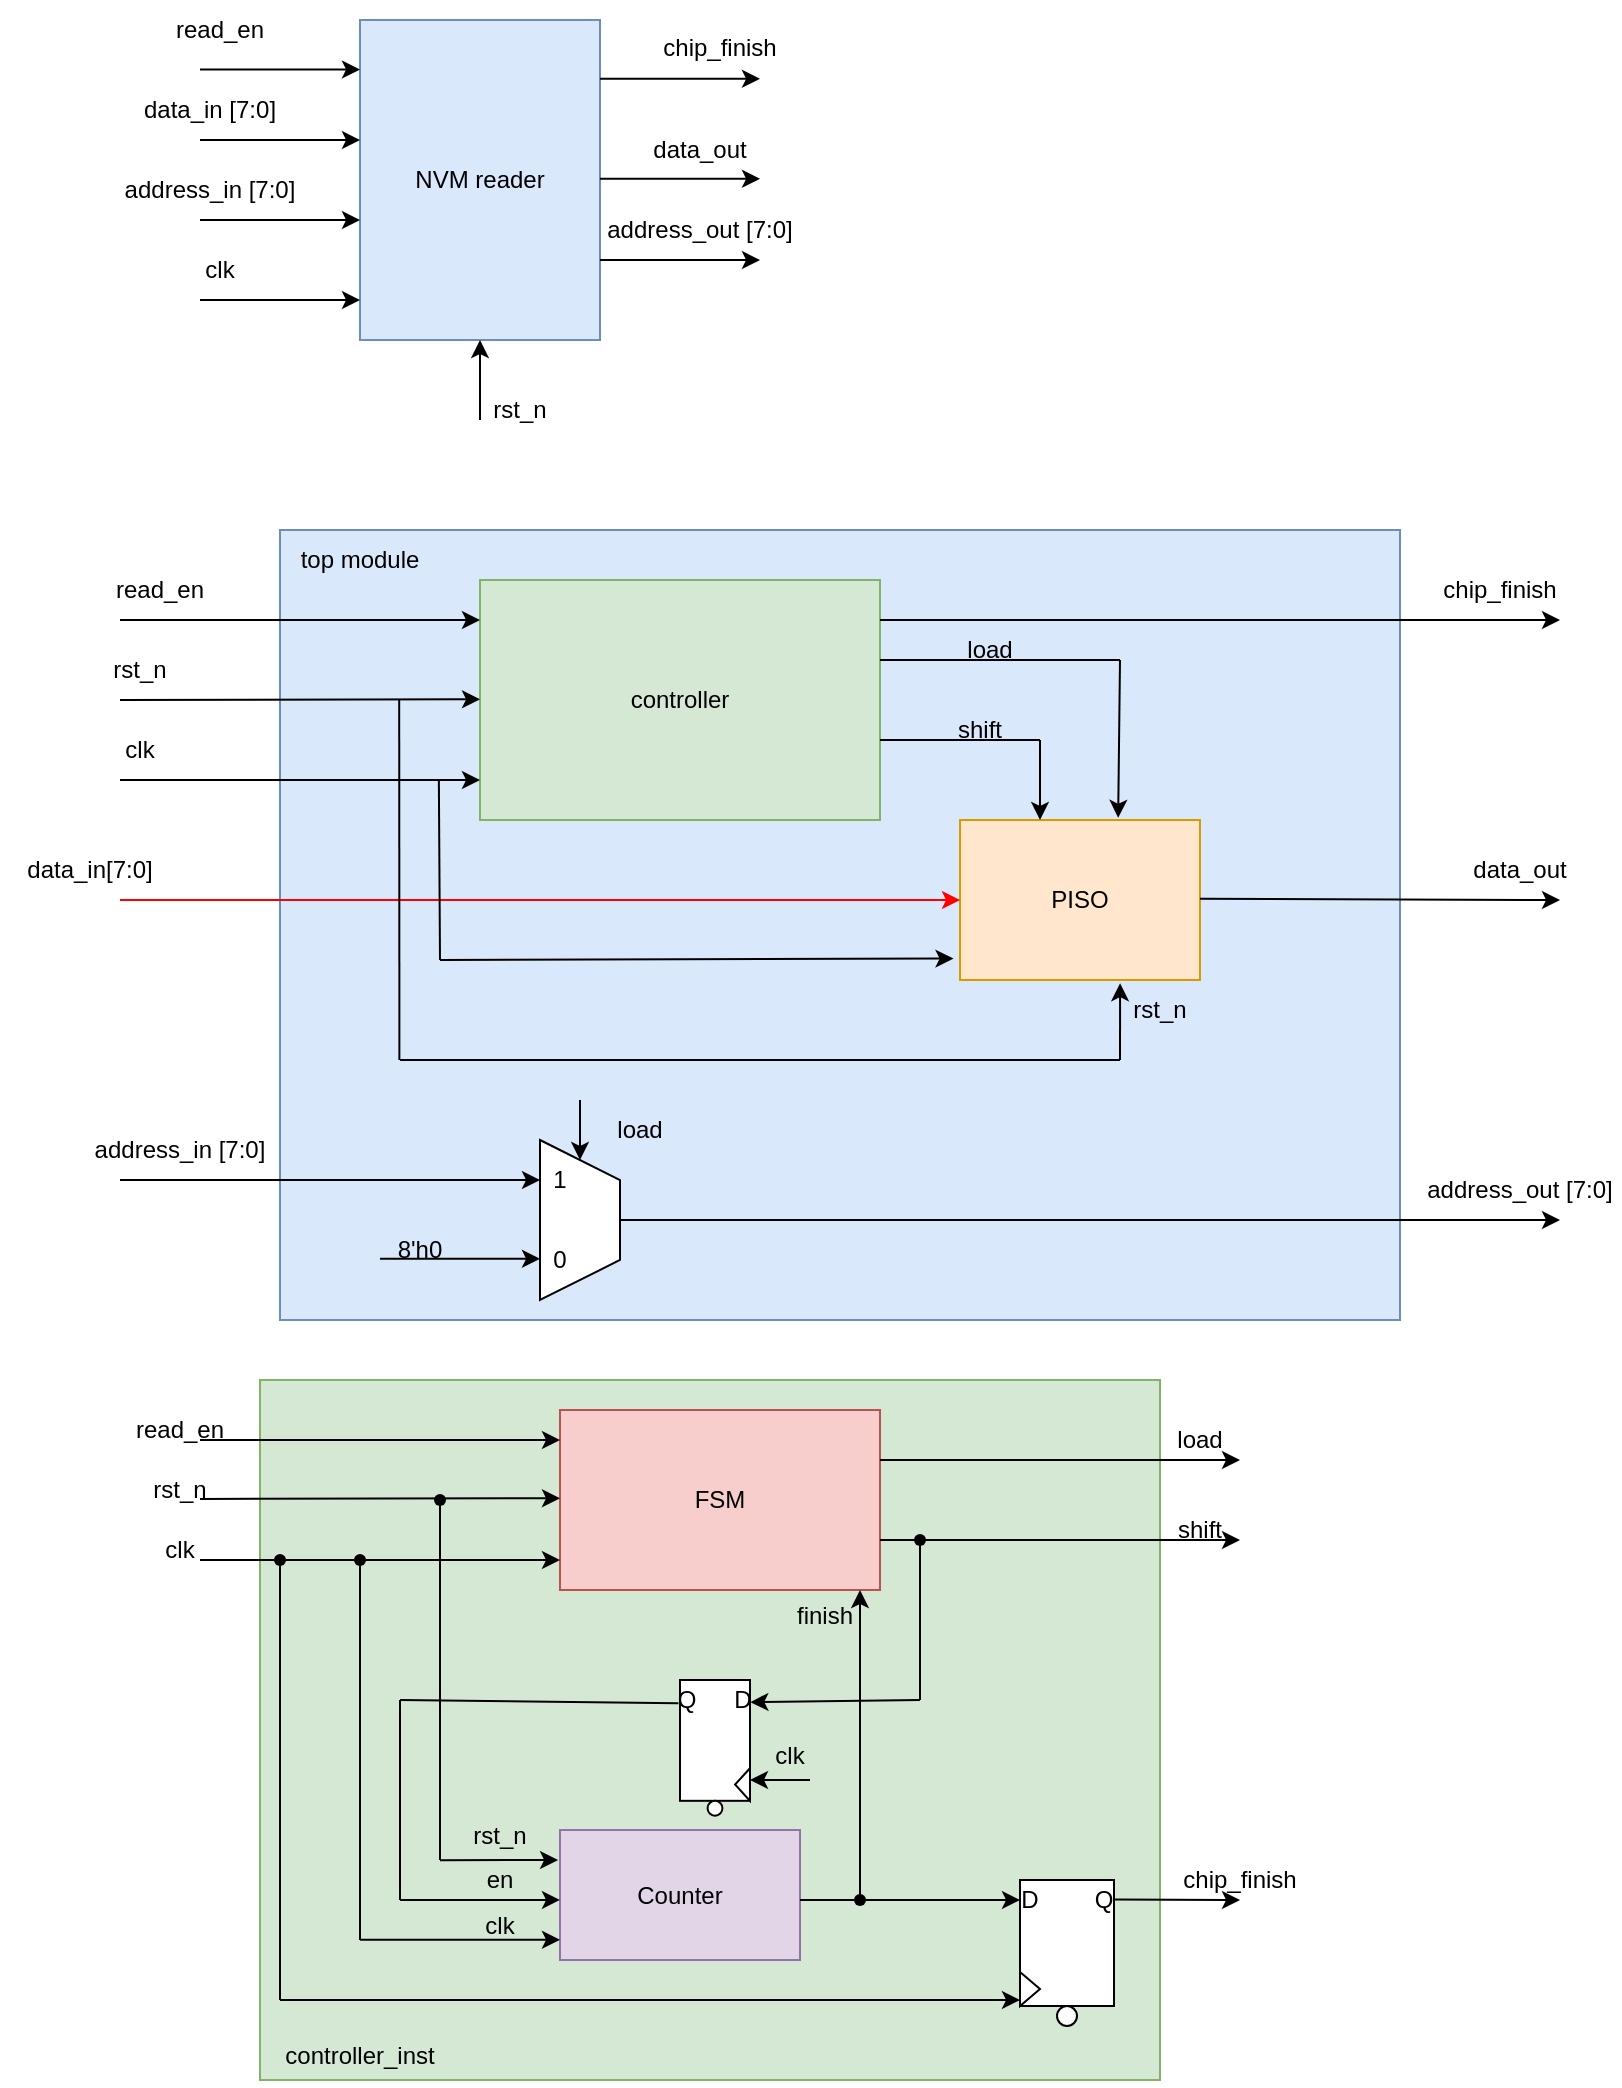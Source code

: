 <mxfile version="27.1.6" pages="4">
  <diagram name="High level specification" id="ZVa7xYgnFf6gPkSq-XxN">
    <mxGraphModel dx="1389" dy="748" grid="1" gridSize="10" guides="1" tooltips="1" connect="1" arrows="1" fold="1" page="1" pageScale="1" pageWidth="850" pageHeight="1100" math="0" shadow="0">
      <root>
        <mxCell id="0" />
        <mxCell id="1" parent="0" />
        <mxCell id="IlCE-91Mdd42mthv5toh-13" value="" style="rounded=0;whiteSpace=wrap;html=1;fillColor=#d5e8d4;strokeColor=#82b366;" vertex="1" parent="1">
          <mxGeometry x="150" y="720" width="450" height="350" as="geometry" />
        </mxCell>
        <mxCell id="X0W1rjozU8LNPIeP2g2Z-4" value="" style="rounded=0;whiteSpace=wrap;html=1;fillColor=#dae8fc;strokeColor=#6c8ebf;" parent="1" vertex="1">
          <mxGeometry x="160" y="295" width="560" height="395" as="geometry" />
        </mxCell>
        <mxCell id="QS36ZWn6xjOG5KxXOorU-1" value="NVM reader" style="rounded=0;whiteSpace=wrap;html=1;fillColor=#dae8fc;strokeColor=#6c8ebf;" parent="1" vertex="1">
          <mxGeometry x="200" y="40" width="120" height="160" as="geometry" />
        </mxCell>
        <mxCell id="QS36ZWn6xjOG5KxXOorU-2" value="" style="endArrow=classic;html=1;rounded=0;" parent="1" edge="1">
          <mxGeometry width="50" height="50" relative="1" as="geometry">
            <mxPoint x="120" y="64.76" as="sourcePoint" />
            <mxPoint x="200" y="64.76" as="targetPoint" />
          </mxGeometry>
        </mxCell>
        <mxCell id="QS36ZWn6xjOG5KxXOorU-3" value="read_en" style="text;strokeColor=none;align=center;fillColor=none;html=1;verticalAlign=middle;whiteSpace=wrap;rounded=0;" parent="1" vertex="1">
          <mxGeometry x="100" y="30" width="60" height="30" as="geometry" />
        </mxCell>
        <mxCell id="QS36ZWn6xjOG5KxXOorU-4" value="" style="endArrow=classic;html=1;rounded=0;" parent="1" edge="1">
          <mxGeometry width="50" height="50" relative="1" as="geometry">
            <mxPoint x="120" y="100" as="sourcePoint" />
            <mxPoint x="200" y="100" as="targetPoint" />
          </mxGeometry>
        </mxCell>
        <mxCell id="QS36ZWn6xjOG5KxXOorU-5" value="data_in [7:0]" style="text;strokeColor=none;align=center;fillColor=none;html=1;verticalAlign=middle;whiteSpace=wrap;rounded=0;" parent="1" vertex="1">
          <mxGeometry x="90" y="70" width="70" height="30" as="geometry" />
        </mxCell>
        <mxCell id="QS36ZWn6xjOG5KxXOorU-6" value="" style="endArrow=classic;html=1;rounded=0;" parent="1" edge="1">
          <mxGeometry width="50" height="50" relative="1" as="geometry">
            <mxPoint x="120" y="140" as="sourcePoint" />
            <mxPoint x="200" y="140" as="targetPoint" />
          </mxGeometry>
        </mxCell>
        <mxCell id="QS36ZWn6xjOG5KxXOorU-7" value="" style="endArrow=classic;html=1;rounded=0;" parent="1" edge="1">
          <mxGeometry width="50" height="50" relative="1" as="geometry">
            <mxPoint x="320" y="119.43" as="sourcePoint" />
            <mxPoint x="400" y="119.43" as="targetPoint" />
          </mxGeometry>
        </mxCell>
        <mxCell id="QS36ZWn6xjOG5KxXOorU-8" value="data_out" style="text;strokeColor=none;align=center;fillColor=none;html=1;verticalAlign=middle;whiteSpace=wrap;rounded=0;" parent="1" vertex="1">
          <mxGeometry x="340" y="90" width="60" height="30" as="geometry" />
        </mxCell>
        <mxCell id="QS36ZWn6xjOG5KxXOorU-10" value="address_in [7:0]" style="text;strokeColor=none;align=center;fillColor=none;html=1;verticalAlign=middle;whiteSpace=wrap;rounded=0;" parent="1" vertex="1">
          <mxGeometry x="80" y="110" width="90" height="30" as="geometry" />
        </mxCell>
        <mxCell id="QS36ZWn6xjOG5KxXOorU-11" value="" style="endArrow=classic;html=1;rounded=0;" parent="1" edge="1">
          <mxGeometry width="50" height="50" relative="1" as="geometry">
            <mxPoint x="120" y="180" as="sourcePoint" />
            <mxPoint x="200" y="180" as="targetPoint" />
          </mxGeometry>
        </mxCell>
        <mxCell id="QS36ZWn6xjOG5KxXOorU-12" value="clk" style="text;strokeColor=none;align=center;fillColor=none;html=1;verticalAlign=middle;whiteSpace=wrap;rounded=0;" parent="1" vertex="1">
          <mxGeometry x="100" y="150" width="60" height="30" as="geometry" />
        </mxCell>
        <mxCell id="QS36ZWn6xjOG5KxXOorU-13" value="" style="endArrow=classic;html=1;rounded=0;" parent="1" edge="1">
          <mxGeometry width="50" height="50" relative="1" as="geometry">
            <mxPoint x="320" y="160" as="sourcePoint" />
            <mxPoint x="400" y="160" as="targetPoint" />
          </mxGeometry>
        </mxCell>
        <mxCell id="QS36ZWn6xjOG5KxXOorU-14" value="address_out [7:0]" style="text;strokeColor=none;align=center;fillColor=none;html=1;verticalAlign=middle;whiteSpace=wrap;rounded=0;" parent="1" vertex="1">
          <mxGeometry x="320" y="130" width="100" height="30" as="geometry" />
        </mxCell>
        <mxCell id="QS36ZWn6xjOG5KxXOorU-15" value="controller" style="rounded=0;whiteSpace=wrap;html=1;fillColor=#d5e8d4;strokeColor=#82b366;" parent="1" vertex="1">
          <mxGeometry x="260" y="320" width="200" height="120" as="geometry" />
        </mxCell>
        <mxCell id="QS36ZWn6xjOG5KxXOorU-16" value="PISO" style="rounded=0;whiteSpace=wrap;html=1;fillColor=#ffe6cc;strokeColor=#d79b00;" parent="1" vertex="1">
          <mxGeometry x="500" y="440" width="120" height="80" as="geometry" />
        </mxCell>
        <mxCell id="QS36ZWn6xjOG5KxXOorU-17" value="" style="endArrow=classic;html=1;rounded=0;" parent="1" edge="1">
          <mxGeometry width="50" height="50" relative="1" as="geometry">
            <mxPoint x="80" y="420" as="sourcePoint" />
            <mxPoint x="260" y="420" as="targetPoint" />
          </mxGeometry>
        </mxCell>
        <mxCell id="QS36ZWn6xjOG5KxXOorU-18" value="clk" style="text;strokeColor=none;align=center;fillColor=none;html=1;verticalAlign=middle;whiteSpace=wrap;rounded=0;" parent="1" vertex="1">
          <mxGeometry x="60" y="390" width="60" height="30" as="geometry" />
        </mxCell>
        <mxCell id="QS36ZWn6xjOG5KxXOorU-19" value="read_en" style="text;strokeColor=none;align=center;fillColor=none;html=1;verticalAlign=middle;whiteSpace=wrap;rounded=0;" parent="1" vertex="1">
          <mxGeometry x="70" y="310" width="60" height="30" as="geometry" />
        </mxCell>
        <mxCell id="QS36ZWn6xjOG5KxXOorU-20" value="" style="endArrow=classic;html=1;rounded=0;" parent="1" edge="1">
          <mxGeometry width="50" height="50" relative="1" as="geometry">
            <mxPoint x="80" y="340" as="sourcePoint" />
            <mxPoint x="260" y="340" as="targetPoint" />
          </mxGeometry>
        </mxCell>
        <mxCell id="QS36ZWn6xjOG5KxXOorU-21" value="" style="endArrow=classic;html=1;rounded=0;" parent="1" edge="1">
          <mxGeometry width="50" height="50" relative="1" as="geometry">
            <mxPoint x="260" y="240" as="sourcePoint" />
            <mxPoint x="260" y="200" as="targetPoint" />
          </mxGeometry>
        </mxCell>
        <mxCell id="QS36ZWn6xjOG5KxXOorU-22" value="rst_n" style="text;strokeColor=none;align=center;fillColor=none;html=1;verticalAlign=middle;whiteSpace=wrap;rounded=0;" parent="1" vertex="1">
          <mxGeometry x="250" y="220" width="60" height="30" as="geometry" />
        </mxCell>
        <mxCell id="QS36ZWn6xjOG5KxXOorU-23" value="" style="endArrow=classic;html=1;rounded=0;" parent="1" edge="1">
          <mxGeometry width="50" height="50" relative="1" as="geometry">
            <mxPoint x="80" y="380" as="sourcePoint" />
            <mxPoint x="260" y="379.66" as="targetPoint" />
          </mxGeometry>
        </mxCell>
        <mxCell id="QS36ZWn6xjOG5KxXOorU-24" value="rst_n" style="text;strokeColor=none;align=center;fillColor=none;html=1;verticalAlign=middle;whiteSpace=wrap;rounded=0;" parent="1" vertex="1">
          <mxGeometry x="60" y="350" width="60" height="30" as="geometry" />
        </mxCell>
        <mxCell id="QS36ZWn6xjOG5KxXOorU-25" value="" style="endArrow=classic;html=1;rounded=0;entryX=0;entryY=0.5;entryDx=0;entryDy=0;strokeColor=#FF0000;" parent="1" target="QS36ZWn6xjOG5KxXOorU-16" edge="1">
          <mxGeometry width="50" height="50" relative="1" as="geometry">
            <mxPoint x="80" y="480" as="sourcePoint" />
            <mxPoint x="400" y="480" as="targetPoint" />
          </mxGeometry>
        </mxCell>
        <mxCell id="QS36ZWn6xjOG5KxXOorU-26" value="data_in[7:0]" style="text;strokeColor=none;align=center;fillColor=none;html=1;verticalAlign=middle;whiteSpace=wrap;rounded=0;" parent="1" vertex="1">
          <mxGeometry x="20" y="450" width="90" height="30" as="geometry" />
        </mxCell>
        <mxCell id="QS36ZWn6xjOG5KxXOorU-27" value="" style="endArrow=classic;html=1;rounded=0;" parent="1" edge="1">
          <mxGeometry width="50" height="50" relative="1" as="geometry">
            <mxPoint x="620" y="479.43" as="sourcePoint" />
            <mxPoint x="800" y="480" as="targetPoint" />
          </mxGeometry>
        </mxCell>
        <mxCell id="QS36ZWn6xjOG5KxXOorU-28" value="data_out" style="text;strokeColor=none;align=center;fillColor=none;html=1;verticalAlign=middle;whiteSpace=wrap;rounded=0;" parent="1" vertex="1">
          <mxGeometry x="750" y="450" width="60" height="30" as="geometry" />
        </mxCell>
        <mxCell id="QS36ZWn6xjOG5KxXOorU-33" value="" style="endArrow=none;html=1;rounded=0;" parent="1" edge="1">
          <mxGeometry width="50" height="50" relative="1" as="geometry">
            <mxPoint x="460" y="400" as="sourcePoint" />
            <mxPoint x="540" y="400" as="targetPoint" />
          </mxGeometry>
        </mxCell>
        <mxCell id="QS36ZWn6xjOG5KxXOorU-34" value="" style="endArrow=classic;html=1;rounded=0;" parent="1" edge="1">
          <mxGeometry width="50" height="50" relative="1" as="geometry">
            <mxPoint x="540" y="400" as="sourcePoint" />
            <mxPoint x="540" y="440" as="targetPoint" />
          </mxGeometry>
        </mxCell>
        <mxCell id="QS36ZWn6xjOG5KxXOorU-35" value="shift" style="text;strokeColor=none;align=center;fillColor=none;html=1;verticalAlign=middle;whiteSpace=wrap;rounded=0;" parent="1" vertex="1">
          <mxGeometry x="480" y="380" width="60" height="30" as="geometry" />
        </mxCell>
        <mxCell id="QS36ZWn6xjOG5KxXOorU-36" value="" style="endArrow=none;html=1;rounded=0;" parent="1" edge="1">
          <mxGeometry width="50" height="50" relative="1" as="geometry">
            <mxPoint x="460" y="360" as="sourcePoint" />
            <mxPoint x="580" y="360" as="targetPoint" />
          </mxGeometry>
        </mxCell>
        <mxCell id="QS36ZWn6xjOG5KxXOorU-37" value="" style="endArrow=classic;html=1;rounded=0;entryX=0.659;entryY=-0.014;entryDx=0;entryDy=0;entryPerimeter=0;" parent="1" target="QS36ZWn6xjOG5KxXOorU-16" edge="1">
          <mxGeometry width="50" height="50" relative="1" as="geometry">
            <mxPoint x="580" y="360" as="sourcePoint" />
            <mxPoint x="630" y="310" as="targetPoint" />
          </mxGeometry>
        </mxCell>
        <mxCell id="QS36ZWn6xjOG5KxXOorU-38" value="load" style="text;strokeColor=none;align=center;fillColor=none;html=1;verticalAlign=middle;whiteSpace=wrap;rounded=0;" parent="1" vertex="1">
          <mxGeometry x="485" y="340" width="60" height="30" as="geometry" />
        </mxCell>
        <mxCell id="QS36ZWn6xjOG5KxXOorU-46" value="" style="endArrow=none;html=1;rounded=0;" parent="1" edge="1">
          <mxGeometry width="50" height="50" relative="1" as="geometry">
            <mxPoint x="219.7" y="560" as="sourcePoint" />
            <mxPoint x="219.6" y="380" as="targetPoint" />
          </mxGeometry>
        </mxCell>
        <mxCell id="QS36ZWn6xjOG5KxXOorU-47" value="" style="endArrow=none;html=1;rounded=0;" parent="1" edge="1">
          <mxGeometry width="50" height="50" relative="1" as="geometry">
            <mxPoint x="220" y="560" as="sourcePoint" />
            <mxPoint x="580" y="560" as="targetPoint" />
          </mxGeometry>
        </mxCell>
        <mxCell id="QS36ZWn6xjOG5KxXOorU-48" value="" style="endArrow=classic;html=1;rounded=0;entryX=0.667;entryY=1.02;entryDx=0;entryDy=0;entryPerimeter=0;" parent="1" target="QS36ZWn6xjOG5KxXOorU-16" edge="1">
          <mxGeometry width="50" height="50" relative="1" as="geometry">
            <mxPoint x="580" y="560" as="sourcePoint" />
            <mxPoint x="630" y="550" as="targetPoint" />
          </mxGeometry>
        </mxCell>
        <mxCell id="QS36ZWn6xjOG5KxXOorU-49" value="rst_n" style="text;strokeColor=none;align=center;fillColor=none;html=1;verticalAlign=middle;whiteSpace=wrap;rounded=0;" parent="1" vertex="1">
          <mxGeometry x="570" y="520" width="60" height="30" as="geometry" />
        </mxCell>
        <mxCell id="Eh7rgGoh-DBIJa1UvtAz-7" value="address_in [7:0]" style="text;strokeColor=none;align=center;fillColor=none;html=1;verticalAlign=middle;whiteSpace=wrap;rounded=0;" parent="1" vertex="1">
          <mxGeometry x="65" y="590" width="90" height="30" as="geometry" />
        </mxCell>
        <mxCell id="Eh7rgGoh-DBIJa1UvtAz-9" value="address_out [7:0]" style="text;strokeColor=none;align=center;fillColor=none;html=1;verticalAlign=middle;whiteSpace=wrap;rounded=0;" parent="1" vertex="1">
          <mxGeometry x="730" y="610" width="100" height="30" as="geometry" />
        </mxCell>
        <mxCell id="Eh7rgGoh-DBIJa1UvtAz-18" value="FSM" style="rounded=0;whiteSpace=wrap;html=1;fillColor=#f8cecc;strokeColor=#b85450;" parent="1" vertex="1">
          <mxGeometry x="300" y="735" width="160" height="90" as="geometry" />
        </mxCell>
        <mxCell id="Eh7rgGoh-DBIJa1UvtAz-19" value="Counter" style="rounded=0;whiteSpace=wrap;html=1;fillColor=#e1d5e7;strokeColor=#9673a6;" parent="1" vertex="1">
          <mxGeometry x="300" y="945" width="120" height="65" as="geometry" />
        </mxCell>
        <mxCell id="Eh7rgGoh-DBIJa1UvtAz-20" value="controller_inst" style="text;strokeColor=none;align=center;fillColor=none;html=1;verticalAlign=middle;whiteSpace=wrap;rounded=0;" parent="1" vertex="1">
          <mxGeometry x="170" y="1043" width="60" height="30" as="geometry" />
        </mxCell>
        <mxCell id="Eh7rgGoh-DBIJa1UvtAz-24" value="" style="endArrow=classic;html=1;rounded=0;" parent="1" edge="1">
          <mxGeometry width="50" height="50" relative="1" as="geometry">
            <mxPoint x="120" y="810" as="sourcePoint" />
            <mxPoint x="300" y="810" as="targetPoint" />
          </mxGeometry>
        </mxCell>
        <mxCell id="Eh7rgGoh-DBIJa1UvtAz-25" value="" style="endArrow=classic;html=1;rounded=0;" parent="1" edge="1">
          <mxGeometry width="50" height="50" relative="1" as="geometry">
            <mxPoint x="120" y="750" as="sourcePoint" />
            <mxPoint x="300" y="750" as="targetPoint" />
          </mxGeometry>
        </mxCell>
        <mxCell id="Eh7rgGoh-DBIJa1UvtAz-26" value="" style="endArrow=classic;html=1;rounded=0;" parent="1" edge="1">
          <mxGeometry width="50" height="50" relative="1" as="geometry">
            <mxPoint x="120" y="779.47" as="sourcePoint" />
            <mxPoint x="300" y="779.13" as="targetPoint" />
          </mxGeometry>
        </mxCell>
        <mxCell id="Eh7rgGoh-DBIJa1UvtAz-27" value="read_en" style="text;strokeColor=none;align=center;fillColor=none;html=1;verticalAlign=middle;whiteSpace=wrap;rounded=0;" parent="1" vertex="1">
          <mxGeometry x="80" y="730" width="60" height="30" as="geometry" />
        </mxCell>
        <mxCell id="Eh7rgGoh-DBIJa1UvtAz-28" value="rst_n" style="text;strokeColor=none;align=center;fillColor=none;html=1;verticalAlign=middle;whiteSpace=wrap;rounded=0;" parent="1" vertex="1">
          <mxGeometry x="80" y="760" width="60" height="30" as="geometry" />
        </mxCell>
        <mxCell id="Eh7rgGoh-DBIJa1UvtAz-29" value="clk" style="text;strokeColor=none;align=center;fillColor=none;html=1;verticalAlign=middle;whiteSpace=wrap;rounded=0;" parent="1" vertex="1">
          <mxGeometry x="80" y="790" width="60" height="30" as="geometry" />
        </mxCell>
        <mxCell id="Eh7rgGoh-DBIJa1UvtAz-30" value="" style="endArrow=classic;html=1;rounded=0;" parent="1" edge="1">
          <mxGeometry width="50" height="50" relative="1" as="geometry">
            <mxPoint x="460" y="760" as="sourcePoint" />
            <mxPoint x="640" y="760" as="targetPoint" />
          </mxGeometry>
        </mxCell>
        <mxCell id="Eh7rgGoh-DBIJa1UvtAz-31" value="" style="endArrow=classic;html=1;rounded=0;" parent="1" edge="1">
          <mxGeometry width="50" height="50" relative="1" as="geometry">
            <mxPoint x="460" y="800" as="sourcePoint" />
            <mxPoint x="640" y="800" as="targetPoint" />
          </mxGeometry>
        </mxCell>
        <mxCell id="Eh7rgGoh-DBIJa1UvtAz-32" value="load" style="text;strokeColor=none;align=center;fillColor=none;html=1;verticalAlign=middle;whiteSpace=wrap;rounded=0;" parent="1" vertex="1">
          <mxGeometry x="590" y="735" width="60" height="30" as="geometry" />
        </mxCell>
        <mxCell id="Eh7rgGoh-DBIJa1UvtAz-33" value="shift" style="text;strokeColor=none;align=center;fillColor=none;html=1;verticalAlign=middle;whiteSpace=wrap;rounded=0;" parent="1" vertex="1">
          <mxGeometry x="590" y="780" width="60" height="30" as="geometry" />
        </mxCell>
        <mxCell id="Eh7rgGoh-DBIJa1UvtAz-35" value="" style="endArrow=none;html=1;rounded=0;" parent="1" edge="1">
          <mxGeometry width="50" height="50" relative="1" as="geometry">
            <mxPoint x="200" y="1000" as="sourcePoint" />
            <mxPoint x="200" y="810" as="targetPoint" />
          </mxGeometry>
        </mxCell>
        <mxCell id="Eh7rgGoh-DBIJa1UvtAz-36" value="" style="endArrow=classic;html=1;rounded=0;entryX=0;entryY=0.75;entryDx=0;entryDy=0;" parent="1" edge="1">
          <mxGeometry width="50" height="50" relative="1" as="geometry">
            <mxPoint x="200" y="999.88" as="sourcePoint" />
            <mxPoint x="300" y="999.88" as="targetPoint" />
          </mxGeometry>
        </mxCell>
        <mxCell id="Eh7rgGoh-DBIJa1UvtAz-37" value="" style="endArrow=none;html=1;rounded=0;" parent="1" edge="1">
          <mxGeometry width="50" height="50" relative="1" as="geometry">
            <mxPoint x="240" y="960" as="sourcePoint" />
            <mxPoint x="240" y="780" as="targetPoint" />
          </mxGeometry>
        </mxCell>
        <mxCell id="Eh7rgGoh-DBIJa1UvtAz-38" value="" style="endArrow=classic;html=1;rounded=0;entryX=-0.008;entryY=0.081;entryDx=0;entryDy=0;entryPerimeter=0;" parent="1" edge="1">
          <mxGeometry width="50" height="50" relative="1" as="geometry">
            <mxPoint x="240" y="960.14" as="sourcePoint" />
            <mxPoint x="299.04" y="960" as="targetPoint" />
          </mxGeometry>
        </mxCell>
        <mxCell id="Eh7rgGoh-DBIJa1UvtAz-39" value="" style="endArrow=none;html=1;rounded=0;" parent="1" edge="1" target="kwVbGLBb0hcTX_OBgX2e-32">
          <mxGeometry width="50" height="50" relative="1" as="geometry">
            <mxPoint x="480" y="880" as="sourcePoint" />
            <mxPoint x="480" y="800" as="targetPoint" />
          </mxGeometry>
        </mxCell>
        <mxCell id="Eh7rgGoh-DBIJa1UvtAz-42" value="" style="endArrow=classic;html=1;rounded=0;entryX=0;entryY=0.538;entryDx=0;entryDy=0;entryPerimeter=0;" parent="1" target="Eh7rgGoh-DBIJa1UvtAz-19" edge="1">
          <mxGeometry width="50" height="50" relative="1" as="geometry">
            <mxPoint x="220" y="980" as="sourcePoint" />
            <mxPoint x="270" y="930" as="targetPoint" />
          </mxGeometry>
        </mxCell>
        <mxCell id="Eh7rgGoh-DBIJa1UvtAz-43" value="en" style="text;strokeColor=none;align=center;fillColor=none;html=1;verticalAlign=middle;whiteSpace=wrap;rounded=0;" parent="1" vertex="1">
          <mxGeometry x="260" y="962.5" width="20" height="15" as="geometry" />
        </mxCell>
        <mxCell id="Eh7rgGoh-DBIJa1UvtAz-44" value="" style="endArrow=none;html=1;rounded=0;exitX=1;exitY=0.538;exitDx=0;exitDy=0;exitPerimeter=0;" parent="1" source="Eh7rgGoh-DBIJa1UvtAz-19" edge="1">
          <mxGeometry width="50" height="50" relative="1" as="geometry">
            <mxPoint x="430" y="990" as="sourcePoint" />
            <mxPoint x="440" y="980" as="targetPoint" />
          </mxGeometry>
        </mxCell>
        <mxCell id="Eh7rgGoh-DBIJa1UvtAz-45" value="" style="endArrow=classic;html=1;rounded=0;entryX=0.871;entryY=0.999;entryDx=0;entryDy=0;entryPerimeter=0;" parent="1" edge="1" source="kwVbGLBb0hcTX_OBgX2e-16">
          <mxGeometry width="50" height="50" relative="1" as="geometry">
            <mxPoint x="450.64" y="930.09" as="sourcePoint" />
            <mxPoint x="450" y="825" as="targetPoint" />
          </mxGeometry>
        </mxCell>
        <mxCell id="Eh7rgGoh-DBIJa1UvtAz-46" value="finish" style="text;strokeColor=none;align=center;fillColor=none;html=1;verticalAlign=middle;whiteSpace=wrap;rounded=0;" parent="1" vertex="1">
          <mxGeometry x="410" y="825" width="45" height="25" as="geometry" />
        </mxCell>
        <mxCell id="Eh7rgGoh-DBIJa1UvtAz-49" value="top module" style="text;strokeColor=none;align=center;fillColor=none;html=1;verticalAlign=middle;whiteSpace=wrap;rounded=0;" parent="1" vertex="1">
          <mxGeometry x="160" y="295" width="80" height="30" as="geometry" />
        </mxCell>
        <mxCell id="X0W1rjozU8LNPIeP2g2Z-1" value="" style="endArrow=none;html=1;rounded=0;" parent="1" edge="1">
          <mxGeometry width="50" height="50" relative="1" as="geometry">
            <mxPoint x="240" y="510" as="sourcePoint" />
            <mxPoint x="239.43" y="420" as="targetPoint" />
          </mxGeometry>
        </mxCell>
        <mxCell id="X0W1rjozU8LNPIeP2g2Z-3" value="" style="endArrow=classic;html=1;rounded=0;entryX=-0.027;entryY=0.866;entryDx=0;entryDy=0;entryPerimeter=0;" parent="1" target="QS36ZWn6xjOG5KxXOorU-16" edge="1">
          <mxGeometry width="50" height="50" relative="1" as="geometry">
            <mxPoint x="240" y="510" as="sourcePoint" />
            <mxPoint x="290" y="460" as="targetPoint" />
          </mxGeometry>
        </mxCell>
        <mxCell id="kwVbGLBb0hcTX_OBgX2e-1" value="" style="group" vertex="1" connectable="0" parent="1">
          <mxGeometry x="530" y="970" width="47" height="73" as="geometry" />
        </mxCell>
        <mxCell id="kwVbGLBb0hcTX_OBgX2e-2" value="" style="rounded=0;whiteSpace=wrap;html=1;" vertex="1" parent="kwVbGLBb0hcTX_OBgX2e-1">
          <mxGeometry width="47" height="63" as="geometry" />
        </mxCell>
        <mxCell id="kwVbGLBb0hcTX_OBgX2e-3" value="D" style="text;strokeColor=none;align=center;fillColor=none;html=1;verticalAlign=middle;whiteSpace=wrap;rounded=0;" vertex="1" parent="kwVbGLBb0hcTX_OBgX2e-1">
          <mxGeometry width="10" height="20" as="geometry" />
        </mxCell>
        <mxCell id="kwVbGLBb0hcTX_OBgX2e-4" value="" style="triangle;whiteSpace=wrap;html=1;" vertex="1" parent="kwVbGLBb0hcTX_OBgX2e-1">
          <mxGeometry y="46" width="10" height="17" as="geometry" />
        </mxCell>
        <mxCell id="kwVbGLBb0hcTX_OBgX2e-5" value="Q" style="text;strokeColor=none;align=center;fillColor=none;html=1;verticalAlign=middle;whiteSpace=wrap;rounded=0;" vertex="1" parent="kwVbGLBb0hcTX_OBgX2e-1">
          <mxGeometry x="37" width="10" height="20" as="geometry" />
        </mxCell>
        <mxCell id="kwVbGLBb0hcTX_OBgX2e-6" value="" style="ellipse;whiteSpace=wrap;html=1;aspect=fixed;" vertex="1" parent="kwVbGLBb0hcTX_OBgX2e-1">
          <mxGeometry x="18.5" y="63" width="10" height="10" as="geometry" />
        </mxCell>
        <mxCell id="kwVbGLBb0hcTX_OBgX2e-7" value="" style="endArrow=classic;html=1;rounded=0;entryX=0;entryY=0.5;entryDx=0;entryDy=0;" edge="1" parent="1" target="kwVbGLBb0hcTX_OBgX2e-3">
          <mxGeometry width="50" height="50" relative="1" as="geometry">
            <mxPoint x="440" y="980" as="sourcePoint" />
            <mxPoint x="490" y="930" as="targetPoint" />
          </mxGeometry>
        </mxCell>
        <mxCell id="kwVbGLBb0hcTX_OBgX2e-16" value="" style="shape=waypoint;sketch=0;fillStyle=solid;size=6;pointerEvents=1;points=[];fillColor=none;resizable=0;rotatable=0;perimeter=centerPerimeter;snapToPoint=1;" vertex="1" parent="1">
          <mxGeometry x="440" y="970" width="20" height="20" as="geometry" />
        </mxCell>
        <mxCell id="kwVbGLBb0hcTX_OBgX2e-18" value="" style="endArrow=classic;html=1;rounded=0;" edge="1" parent="1">
          <mxGeometry width="50" height="50" relative="1" as="geometry">
            <mxPoint x="320" y="69.43" as="sourcePoint" />
            <mxPoint x="400" y="69.43" as="targetPoint" />
          </mxGeometry>
        </mxCell>
        <mxCell id="kwVbGLBb0hcTX_OBgX2e-19" value="chip_finish" style="text;strokeColor=none;align=center;fillColor=none;html=1;verticalAlign=middle;whiteSpace=wrap;rounded=0;" vertex="1" parent="1">
          <mxGeometry x="350" y="39.43" width="60" height="30" as="geometry" />
        </mxCell>
        <mxCell id="kwVbGLBb0hcTX_OBgX2e-20" value="" style="endArrow=classic;html=1;rounded=0;" edge="1" parent="1">
          <mxGeometry width="50" height="50" relative="1" as="geometry">
            <mxPoint x="460" y="340" as="sourcePoint" />
            <mxPoint x="800" y="340" as="targetPoint" />
          </mxGeometry>
        </mxCell>
        <mxCell id="kwVbGLBb0hcTX_OBgX2e-21" value="chip_finish" style="text;strokeColor=none;align=center;fillColor=none;html=1;verticalAlign=middle;whiteSpace=wrap;rounded=0;" vertex="1" parent="1">
          <mxGeometry x="740" y="310" width="60" height="30" as="geometry" />
        </mxCell>
        <mxCell id="kwVbGLBb0hcTX_OBgX2e-22" value="" style="endArrow=classic;html=1;rounded=0;" edge="1" parent="1">
          <mxGeometry width="50" height="50" relative="1" as="geometry">
            <mxPoint x="577" y="979.77" as="sourcePoint" />
            <mxPoint x="640" y="980" as="targetPoint" />
          </mxGeometry>
        </mxCell>
        <mxCell id="kwVbGLBb0hcTX_OBgX2e-23" value="chip_finish" style="text;strokeColor=none;align=center;fillColor=none;html=1;verticalAlign=middle;whiteSpace=wrap;rounded=0;" vertex="1" parent="1">
          <mxGeometry x="610" y="955" width="60" height="30" as="geometry" />
        </mxCell>
        <mxCell id="kwVbGLBb0hcTX_OBgX2e-24" value="" style="endArrow=classic;html=1;rounded=0;" edge="1" parent="1">
          <mxGeometry width="50" height="50" relative="1" as="geometry">
            <mxPoint x="160" y="1030" as="sourcePoint" />
            <mxPoint x="530" y="1030" as="targetPoint" />
          </mxGeometry>
        </mxCell>
        <mxCell id="kwVbGLBb0hcTX_OBgX2e-25" value="clk" style="text;strokeColor=none;align=center;fillColor=none;html=1;verticalAlign=middle;whiteSpace=wrap;rounded=0;" vertex="1" parent="1">
          <mxGeometry x="250" y="985" width="40" height="15" as="geometry" />
        </mxCell>
        <mxCell id="kwVbGLBb0hcTX_OBgX2e-26" value="rst_n" style="text;strokeColor=none;align=center;fillColor=none;html=1;verticalAlign=middle;whiteSpace=wrap;rounded=0;" vertex="1" parent="1">
          <mxGeometry x="255" y="940" width="30" height="15" as="geometry" />
        </mxCell>
        <mxCell id="kwVbGLBb0hcTX_OBgX2e-28" value="" style="endArrow=none;html=1;rounded=0;" edge="1" parent="1">
          <mxGeometry width="50" height="50" relative="1" as="geometry">
            <mxPoint x="160" y="1030" as="sourcePoint" />
            <mxPoint x="160" y="810" as="targetPoint" />
          </mxGeometry>
        </mxCell>
        <mxCell id="kwVbGLBb0hcTX_OBgX2e-29" value="" style="shape=waypoint;sketch=0;fillStyle=solid;size=6;pointerEvents=1;points=[];fillColor=none;resizable=0;rotatable=0;perimeter=centerPerimeter;snapToPoint=1;" vertex="1" parent="1">
          <mxGeometry x="150" y="800" width="20" height="20" as="geometry" />
        </mxCell>
        <mxCell id="kwVbGLBb0hcTX_OBgX2e-30" value="" style="shape=waypoint;sketch=0;fillStyle=solid;size=6;pointerEvents=1;points=[];fillColor=none;resizable=0;rotatable=0;perimeter=centerPerimeter;snapToPoint=1;" vertex="1" parent="1">
          <mxGeometry x="190" y="800" width="20" height="20" as="geometry" />
        </mxCell>
        <mxCell id="kwVbGLBb0hcTX_OBgX2e-31" value="" style="shape=waypoint;sketch=0;fillStyle=solid;size=6;pointerEvents=1;points=[];fillColor=none;resizable=0;rotatable=0;perimeter=centerPerimeter;snapToPoint=1;" vertex="1" parent="1">
          <mxGeometry x="230" y="770" width="20" height="20" as="geometry" />
        </mxCell>
        <mxCell id="kwVbGLBb0hcTX_OBgX2e-32" value="" style="shape=waypoint;sketch=0;fillStyle=solid;size=6;pointerEvents=1;points=[];fillColor=none;resizable=0;rotatable=0;perimeter=centerPerimeter;snapToPoint=1;" vertex="1" parent="1">
          <mxGeometry x="470" y="790" width="20" height="20" as="geometry" />
        </mxCell>
        <mxCell id="kwVbGLBb0hcTX_OBgX2e-33" value="" style="group;flipV=0;flipH=1;" vertex="1" connectable="0" parent="1">
          <mxGeometry x="360" y="870" width="35" height="70" as="geometry" />
        </mxCell>
        <mxCell id="kwVbGLBb0hcTX_OBgX2e-40" value="" style="group" vertex="1" connectable="0" parent="kwVbGLBb0hcTX_OBgX2e-33">
          <mxGeometry width="35" height="70" as="geometry" />
        </mxCell>
        <mxCell id="kwVbGLBb0hcTX_OBgX2e-34" value="" style="rounded=0;whiteSpace=wrap;html=1;flipH=1;flipV=0;" vertex="1" parent="kwVbGLBb0hcTX_OBgX2e-40">
          <mxGeometry width="35" height="60.411" as="geometry" />
        </mxCell>
        <mxCell id="kwVbGLBb0hcTX_OBgX2e-35" value="D" style="text;strokeColor=none;align=center;fillColor=none;html=1;verticalAlign=middle;whiteSpace=wrap;rounded=0;" vertex="1" parent="kwVbGLBb0hcTX_OBgX2e-40">
          <mxGeometry x="27.553" width="7.447" height="19.178" as="geometry" />
        </mxCell>
        <mxCell id="kwVbGLBb0hcTX_OBgX2e-37" value="Q" style="text;strokeColor=none;align=center;fillColor=none;html=1;verticalAlign=middle;whiteSpace=wrap;rounded=0;" vertex="1" parent="kwVbGLBb0hcTX_OBgX2e-40">
          <mxGeometry width="7.447" height="19.178" as="geometry" />
        </mxCell>
        <mxCell id="kwVbGLBb0hcTX_OBgX2e-38" value="" style="ellipse;whiteSpace=wrap;html=1;aspect=fixed;" vertex="1" parent="kwVbGLBb0hcTX_OBgX2e-40">
          <mxGeometry x="13.777" y="60.411" width="7.447" height="7.447" as="geometry" />
        </mxCell>
        <mxCell id="kwVbGLBb0hcTX_OBgX2e-36" value="" style="triangle;whiteSpace=wrap;html=1;flipH=1;" vertex="1" parent="kwVbGLBb0hcTX_OBgX2e-40">
          <mxGeometry x="27.553" y="44.11" width="7.447" height="16.301" as="geometry" />
        </mxCell>
        <mxCell id="kwVbGLBb0hcTX_OBgX2e-41" value="" style="endArrow=classic;html=1;rounded=0;entryX=1.023;entryY=0.578;entryDx=0;entryDy=0;entryPerimeter=0;" edge="1" parent="1" target="kwVbGLBb0hcTX_OBgX2e-35">
          <mxGeometry width="50" height="50" relative="1" as="geometry">
            <mxPoint x="480" y="880" as="sourcePoint" />
            <mxPoint x="440" y="880" as="targetPoint" />
          </mxGeometry>
        </mxCell>
        <mxCell id="kwVbGLBb0hcTX_OBgX2e-42" value="" style="endArrow=none;html=1;rounded=0;entryX=-0.107;entryY=0.609;entryDx=0;entryDy=0;entryPerimeter=0;" edge="1" parent="1" target="kwVbGLBb0hcTX_OBgX2e-37">
          <mxGeometry width="50" height="50" relative="1" as="geometry">
            <mxPoint x="220" y="880" as="sourcePoint" />
            <mxPoint x="350" y="880" as="targetPoint" />
          </mxGeometry>
        </mxCell>
        <mxCell id="kwVbGLBb0hcTX_OBgX2e-43" value="" style="endArrow=none;html=1;rounded=0;" edge="1" parent="1">
          <mxGeometry width="50" height="50" relative="1" as="geometry">
            <mxPoint x="220" y="980" as="sourcePoint" />
            <mxPoint x="220" y="880" as="targetPoint" />
          </mxGeometry>
        </mxCell>
        <mxCell id="kwVbGLBb0hcTX_OBgX2e-44" value="" style="endArrow=classic;html=1;rounded=0;" edge="1" parent="1">
          <mxGeometry width="50" height="50" relative="1" as="geometry">
            <mxPoint x="425" y="920" as="sourcePoint" />
            <mxPoint x="395" y="920" as="targetPoint" />
          </mxGeometry>
        </mxCell>
        <mxCell id="kwVbGLBb0hcTX_OBgX2e-45" value="clk" style="text;strokeColor=none;align=center;fillColor=none;html=1;verticalAlign=middle;whiteSpace=wrap;rounded=0;" vertex="1" parent="1">
          <mxGeometry x="400" y="900" width="30" height="15" as="geometry" />
        </mxCell>
        <mxCell id="IlCE-91Mdd42mthv5toh-2" value="" style="group" vertex="1" connectable="0" parent="1">
          <mxGeometry x="210" y="580" width="160" height="100" as="geometry" />
        </mxCell>
        <mxCell id="IlCE-91Mdd42mthv5toh-3" value="" style="endArrow=classic;html=1;rounded=0;" edge="1" parent="IlCE-91Mdd42mthv5toh-2">
          <mxGeometry width="50" height="50" relative="1" as="geometry">
            <mxPoint x="120" y="60" as="sourcePoint" />
            <mxPoint x="590" y="60" as="targetPoint" />
          </mxGeometry>
        </mxCell>
        <mxCell id="IlCE-91Mdd42mthv5toh-4" value="" style="endArrow=classic;html=1;rounded=0;" edge="1" parent="IlCE-91Mdd42mthv5toh-2">
          <mxGeometry width="50" height="50" relative="1" as="geometry">
            <mxPoint x="-130" y="40" as="sourcePoint" />
            <mxPoint x="80" y="40" as="targetPoint" />
          </mxGeometry>
        </mxCell>
        <mxCell id="IlCE-91Mdd42mthv5toh-5" value="" style="endArrow=classic;html=1;rounded=0;" edge="1" parent="IlCE-91Mdd42mthv5toh-2">
          <mxGeometry width="50" height="50" relative="1" as="geometry">
            <mxPoint y="79.43" as="sourcePoint" />
            <mxPoint x="80" y="79.43" as="targetPoint" />
          </mxGeometry>
        </mxCell>
        <mxCell id="IlCE-91Mdd42mthv5toh-6" value="" style="endArrow=classic;html=1;rounded=0;" edge="1" parent="IlCE-91Mdd42mthv5toh-2">
          <mxGeometry width="50" height="50" relative="1" as="geometry">
            <mxPoint x="100" as="sourcePoint" />
            <mxPoint x="100" y="30" as="targetPoint" />
          </mxGeometry>
        </mxCell>
        <mxCell id="IlCE-91Mdd42mthv5toh-7" value="" style="group" vertex="1" connectable="0" parent="IlCE-91Mdd42mthv5toh-2">
          <mxGeometry x="80" y="20" width="40" height="80" as="geometry" />
        </mxCell>
        <mxCell id="IlCE-91Mdd42mthv5toh-8" value="" style="shape=trapezoid;perimeter=trapezoidPerimeter;whiteSpace=wrap;html=1;fixedSize=1;rotation=90;" vertex="1" parent="IlCE-91Mdd42mthv5toh-7">
          <mxGeometry x="-20" y="20" width="80" height="40" as="geometry" />
        </mxCell>
        <mxCell id="IlCE-91Mdd42mthv5toh-9" value="0" style="text;strokeColor=none;align=center;fillColor=none;html=1;verticalAlign=middle;whiteSpace=wrap;rounded=0;" vertex="1" parent="IlCE-91Mdd42mthv5toh-7">
          <mxGeometry y="50" width="20" height="20" as="geometry" />
        </mxCell>
        <mxCell id="IlCE-91Mdd42mthv5toh-10" value="1" style="text;strokeColor=none;align=center;fillColor=none;html=1;verticalAlign=middle;whiteSpace=wrap;rounded=0;" vertex="1" parent="IlCE-91Mdd42mthv5toh-7">
          <mxGeometry y="10" width="20" height="20" as="geometry" />
        </mxCell>
        <mxCell id="IlCE-91Mdd42mthv5toh-11" value="load" style="text;strokeColor=none;align=center;fillColor=none;html=1;verticalAlign=middle;whiteSpace=wrap;rounded=0;" vertex="1" parent="IlCE-91Mdd42mthv5toh-2">
          <mxGeometry x="100" width="60" height="30" as="geometry" />
        </mxCell>
        <mxCell id="IlCE-91Mdd42mthv5toh-12" value="8&#39;h0" style="text;strokeColor=none;align=center;fillColor=none;html=1;verticalAlign=middle;whiteSpace=wrap;rounded=0;" vertex="1" parent="IlCE-91Mdd42mthv5toh-2">
          <mxGeometry x="-10" y="60" width="60" height="30" as="geometry" />
        </mxCell>
      </root>
    </mxGraphModel>
  </diagram>
  <diagram id="u7N6D2RFvZ6AjyasNuFc" name="FSM">
    <mxGraphModel dx="1489" dy="801" grid="1" gridSize="10" guides="1" tooltips="1" connect="1" arrows="1" fold="1" page="1" pageScale="1" pageWidth="850" pageHeight="1100" math="0" shadow="0">
      <root>
        <mxCell id="0" />
        <mxCell id="1" parent="0" />
        <mxCell id="bCVS9bcIHjnNBdKzjlNP-1" style="edgeStyle=orthogonalEdgeStyle;rounded=0;orthogonalLoop=1;jettySize=auto;html=1;exitX=1;exitY=0.5;exitDx=0;exitDy=0;entryX=0;entryY=0.5;entryDx=0;entryDy=0;" parent="1" source="bCVS9bcIHjnNBdKzjlNP-2" target="bCVS9bcIHjnNBdKzjlNP-4" edge="1">
          <mxGeometry relative="1" as="geometry" />
        </mxCell>
        <mxCell id="bCVS9bcIHjnNBdKzjlNP-2" value="IDLE" style="ellipse;whiteSpace=wrap;html=1;" parent="1" vertex="1">
          <mxGeometry x="170" y="160" width="120" height="80" as="geometry" />
        </mxCell>
        <mxCell id="bCVS9bcIHjnNBdKzjlNP-3" style="edgeStyle=orthogonalEdgeStyle;curved=1;rounded=0;orthogonalLoop=1;jettySize=auto;html=1;exitX=1;exitY=0.5;exitDx=0;exitDy=0;entryX=0;entryY=0.5;entryDx=0;entryDy=0;" parent="1" source="bCVS9bcIHjnNBdKzjlNP-4" target="bCVS9bcIHjnNBdKzjlNP-6" edge="1">
          <mxGeometry relative="1" as="geometry" />
        </mxCell>
        <mxCell id="bCVS9bcIHjnNBdKzjlNP-4" value="LOAD" style="ellipse;whiteSpace=wrap;html=1;" parent="1" vertex="1">
          <mxGeometry x="350" y="160" width="120" height="80" as="geometry" />
        </mxCell>
        <mxCell id="bCVS9bcIHjnNBdKzjlNP-6" value="SHIFT" style="ellipse;whiteSpace=wrap;html=1;" parent="1" vertex="1">
          <mxGeometry x="530" y="160" width="120" height="80" as="geometry" />
        </mxCell>
        <mxCell id="bCVS9bcIHjnNBdKzjlNP-8" value="read_en=1" style="text;strokeColor=none;align=center;fillColor=none;html=1;verticalAlign=middle;whiteSpace=wrap;rounded=0;" parent="1" vertex="1">
          <mxGeometry x="290" y="160" width="60" height="30" as="geometry" />
        </mxCell>
        <mxCell id="bCVS9bcIHjnNBdKzjlNP-9" value="" style="edgeStyle=orthogonalEdgeStyle;orthogonalLoop=1;jettySize=auto;html=1;rounded=0;curved=1;" parent="1" source="bCVS9bcIHjnNBdKzjlNP-2" edge="1">
          <mxGeometry width="80" relative="1" as="geometry">
            <mxPoint x="170" y="160" as="sourcePoint" />
            <mxPoint x="250" y="160" as="targetPoint" />
            <Array as="points">
              <mxPoint x="170" y="140" />
              <mxPoint x="250" y="140" />
            </Array>
          </mxGeometry>
        </mxCell>
        <mxCell id="bCVS9bcIHjnNBdKzjlNP-10" value="read_en=0" style="text;strokeColor=none;align=center;fillColor=none;html=1;verticalAlign=middle;whiteSpace=wrap;rounded=0;" parent="1" vertex="1">
          <mxGeometry x="180" y="120" width="60" height="30" as="geometry" />
        </mxCell>
        <mxCell id="bCVS9bcIHjnNBdKzjlNP-11" value="finish=0" style="text;strokeColor=none;align=center;fillColor=none;html=1;verticalAlign=middle;whiteSpace=wrap;rounded=0;" parent="1" vertex="1">
          <mxGeometry x="560" y="100" width="60" height="30" as="geometry" />
        </mxCell>
        <mxCell id="bCVS9bcIHjnNBdKzjlNP-12" value="" style="endArrow=classic;html=1;rounded=0;curved=1;edgeStyle=orthogonalEdgeStyle;exitX=0.231;exitY=0.104;exitDx=0;exitDy=0;exitPerimeter=0;" parent="1" source="bCVS9bcIHjnNBdKzjlNP-6" edge="1">
          <mxGeometry width="50" height="50" relative="1" as="geometry">
            <mxPoint x="557.5" y="159" as="sourcePoint" />
            <mxPoint x="622.5" y="169" as="targetPoint" />
            <Array as="points">
              <mxPoint x="558" y="120" />
              <mxPoint x="623" y="120" />
            </Array>
          </mxGeometry>
        </mxCell>
        <mxCell id="bCVS9bcIHjnNBdKzjlNP-14" value="" style="endArrow=classic;html=1;rounded=0;curved=1;edgeStyle=orthogonalEdgeStyle;entryX=0.5;entryY=1;entryDx=0;entryDy=0;exitX=0.932;exitY=0.725;exitDx=0;exitDy=0;exitPerimeter=0;" parent="1" source="bCVS9bcIHjnNBdKzjlNP-6" target="bCVS9bcIHjnNBdKzjlNP-2" edge="1">
          <mxGeometry width="50" height="50" relative="1" as="geometry">
            <mxPoint x="756.24" y="236.48" as="sourcePoint" />
            <mxPoint x="300" y="320" as="targetPoint" />
            <Array as="points">
              <mxPoint x="645" y="218" />
              <mxPoint x="645" y="310" />
              <mxPoint x="230" y="310" />
            </Array>
          </mxGeometry>
        </mxCell>
        <mxCell id="bCVS9bcIHjnNBdKzjlNP-15" value="finish=1" style="text;strokeColor=none;align=center;fillColor=none;html=1;verticalAlign=middle;whiteSpace=wrap;rounded=0;" parent="1" vertex="1">
          <mxGeometry x="430" y="290" width="60" height="30" as="geometry" />
        </mxCell>
        <mxCell id="552xmU3vk-_JXKzvIwuB-46" value="rst_n" style="text;strokeColor=none;align=center;fillColor=none;html=1;verticalAlign=middle;whiteSpace=wrap;rounded=0;" parent="1" vertex="1">
          <mxGeometry x="425" y="330" width="30" height="30" as="geometry" />
        </mxCell>
      </root>
    </mxGraphModel>
  </diagram>
  <diagram id="ibE50Mq0YrUIQofpCtOK" name="PISO">
    <mxGraphModel dx="1489" dy="801" grid="1" gridSize="10" guides="1" tooltips="1" connect="1" arrows="1" fold="1" page="1" pageScale="1" pageWidth="850" pageHeight="1100" math="0" shadow="0">
      <root>
        <mxCell id="0" />
        <mxCell id="1" parent="0" />
        <mxCell id="q2QtVDxwCHGmMKPXioUg-1" value="DFF" style="rounded=0;whiteSpace=wrap;html=1;" parent="1" vertex="1">
          <mxGeometry x="245" y="310" width="50" height="80" as="geometry" />
        </mxCell>
        <mxCell id="q2QtVDxwCHGmMKPXioUg-2" value="DFF" style="rounded=0;whiteSpace=wrap;html=1;" parent="1" vertex="1">
          <mxGeometry x="375" y="310" width="50" height="80" as="geometry" />
        </mxCell>
        <mxCell id="q2QtVDxwCHGmMKPXioUg-3" value="DFF" style="rounded=0;whiteSpace=wrap;html=1;" parent="1" vertex="1">
          <mxGeometry x="505" y="310" width="50" height="80" as="geometry" />
        </mxCell>
        <mxCell id="q2QtVDxwCHGmMKPXioUg-4" value="DFF" style="rounded=0;whiteSpace=wrap;html=1;" parent="1" vertex="1">
          <mxGeometry x="635" y="310" width="50" height="80" as="geometry" />
        </mxCell>
        <mxCell id="q2QtVDxwCHGmMKPXioUg-5" value="DFF" style="rounded=0;whiteSpace=wrap;html=1;" parent="1" vertex="1">
          <mxGeometry x="765" y="310" width="50" height="80" as="geometry" />
        </mxCell>
        <mxCell id="q2QtVDxwCHGmMKPXioUg-6" value="DFF" style="rounded=0;whiteSpace=wrap;html=1;" parent="1" vertex="1">
          <mxGeometry x="895" y="310" width="50" height="80" as="geometry" />
        </mxCell>
        <mxCell id="q2QtVDxwCHGmMKPXioUg-7" value="DFF" style="rounded=0;whiteSpace=wrap;html=1;" parent="1" vertex="1">
          <mxGeometry x="1025" y="310" width="50" height="80" as="geometry" />
        </mxCell>
        <mxCell id="q2QtVDxwCHGmMKPXioUg-8" value="DFF" style="rounded=0;whiteSpace=wrap;html=1;" parent="1" vertex="1">
          <mxGeometry x="1155" y="310" width="50" height="80" as="geometry" />
        </mxCell>
        <mxCell id="q2QtVDxwCHGmMKPXioUg-9" value="" style="triangle;whiteSpace=wrap;html=1;" parent="1" vertex="1">
          <mxGeometry x="375" y="370" width="10" height="20" as="geometry" />
        </mxCell>
        <mxCell id="q2QtVDxwCHGmMKPXioUg-10" value="" style="triangle;whiteSpace=wrap;html=1;" parent="1" vertex="1">
          <mxGeometry x="505" y="370" width="10" height="20" as="geometry" />
        </mxCell>
        <mxCell id="q2QtVDxwCHGmMKPXioUg-11" value="" style="triangle;whiteSpace=wrap;html=1;" parent="1" vertex="1">
          <mxGeometry x="635" y="370" width="10" height="20" as="geometry" />
        </mxCell>
        <mxCell id="q2QtVDxwCHGmMKPXioUg-12" value="" style="triangle;whiteSpace=wrap;html=1;" parent="1" vertex="1">
          <mxGeometry x="765" y="370" width="10" height="20" as="geometry" />
        </mxCell>
        <mxCell id="q2QtVDxwCHGmMKPXioUg-13" value="" style="triangle;whiteSpace=wrap;html=1;" parent="1" vertex="1">
          <mxGeometry x="895" y="370" width="10" height="20" as="geometry" />
        </mxCell>
        <mxCell id="q2QtVDxwCHGmMKPXioUg-14" value="" style="triangle;whiteSpace=wrap;html=1;" parent="1" vertex="1">
          <mxGeometry x="1025" y="370" width="10" height="20" as="geometry" />
        </mxCell>
        <mxCell id="q2QtVDxwCHGmMKPXioUg-15" value="" style="triangle;whiteSpace=wrap;html=1;" parent="1" vertex="1">
          <mxGeometry x="1155" y="370" width="10" height="20" as="geometry" />
        </mxCell>
        <mxCell id="q2QtVDxwCHGmMKPXioUg-16" value="" style="endArrow=none;html=1;rounded=0;" parent="1" edge="1">
          <mxGeometry width="50" height="50" relative="1" as="geometry">
            <mxPoint x="215" y="470" as="sourcePoint" />
            <mxPoint x="1115" y="470" as="targetPoint" />
          </mxGeometry>
        </mxCell>
        <mxCell id="q2QtVDxwCHGmMKPXioUg-17" value="" style="endArrow=classic;html=1;rounded=0;" parent="1" edge="1">
          <mxGeometry width="50" height="50" relative="1" as="geometry">
            <mxPoint x="115" y="380" as="sourcePoint" />
            <mxPoint x="245" y="379.76" as="targetPoint" />
          </mxGeometry>
        </mxCell>
        <mxCell id="q2QtVDxwCHGmMKPXioUg-18" value="" style="endArrow=none;html=1;rounded=0;" parent="1" edge="1">
          <mxGeometry width="50" height="50" relative="1" as="geometry">
            <mxPoint x="215" y="470" as="sourcePoint" />
            <mxPoint x="215" y="380" as="targetPoint" />
          </mxGeometry>
        </mxCell>
        <mxCell id="q2QtVDxwCHGmMKPXioUg-19" value="" style="endArrow=none;html=1;rounded=0;" parent="1" edge="1">
          <mxGeometry width="50" height="50" relative="1" as="geometry">
            <mxPoint x="335" y="470" as="sourcePoint" />
            <mxPoint x="335" y="380" as="targetPoint" />
          </mxGeometry>
        </mxCell>
        <mxCell id="q2QtVDxwCHGmMKPXioUg-20" value="" style="endArrow=none;html=1;rounded=0;" parent="1" edge="1">
          <mxGeometry width="50" height="50" relative="1" as="geometry">
            <mxPoint x="335" y="379.83" as="sourcePoint" />
            <mxPoint x="375" y="380" as="targetPoint" />
          </mxGeometry>
        </mxCell>
        <mxCell id="q2QtVDxwCHGmMKPXioUg-21" value="" style="endArrow=none;html=1;rounded=0;" parent="1" edge="1">
          <mxGeometry width="50" height="50" relative="1" as="geometry">
            <mxPoint x="465" y="470.17" as="sourcePoint" />
            <mxPoint x="465" y="380.17" as="targetPoint" />
          </mxGeometry>
        </mxCell>
        <mxCell id="q2QtVDxwCHGmMKPXioUg-22" value="" style="endArrow=none;html=1;rounded=0;" parent="1" edge="1">
          <mxGeometry width="50" height="50" relative="1" as="geometry">
            <mxPoint x="595" y="470.17" as="sourcePoint" />
            <mxPoint x="595" y="380.17" as="targetPoint" />
          </mxGeometry>
        </mxCell>
        <mxCell id="q2QtVDxwCHGmMKPXioUg-23" value="" style="endArrow=none;html=1;rounded=0;" parent="1" edge="1">
          <mxGeometry width="50" height="50" relative="1" as="geometry">
            <mxPoint x="725" y="470.17" as="sourcePoint" />
            <mxPoint x="725" y="380.17" as="targetPoint" />
          </mxGeometry>
        </mxCell>
        <mxCell id="q2QtVDxwCHGmMKPXioUg-24" value="" style="endArrow=none;html=1;rounded=0;" parent="1" edge="1">
          <mxGeometry width="50" height="50" relative="1" as="geometry">
            <mxPoint x="725" y="380" as="sourcePoint" />
            <mxPoint x="765" y="380.17" as="targetPoint" />
          </mxGeometry>
        </mxCell>
        <mxCell id="q2QtVDxwCHGmMKPXioUg-25" value="" style="endArrow=none;html=1;rounded=0;" parent="1" edge="1">
          <mxGeometry width="50" height="50" relative="1" as="geometry">
            <mxPoint x="855" y="470.17" as="sourcePoint" />
            <mxPoint x="855" y="380.17" as="targetPoint" />
          </mxGeometry>
        </mxCell>
        <mxCell id="q2QtVDxwCHGmMKPXioUg-26" value="" style="endArrow=none;html=1;rounded=0;" parent="1" edge="1">
          <mxGeometry width="50" height="50" relative="1" as="geometry">
            <mxPoint x="855" y="380" as="sourcePoint" />
            <mxPoint x="895" y="380.17" as="targetPoint" />
          </mxGeometry>
        </mxCell>
        <mxCell id="q2QtVDxwCHGmMKPXioUg-27" value="" style="endArrow=none;html=1;rounded=0;" parent="1" edge="1">
          <mxGeometry width="50" height="50" relative="1" as="geometry">
            <mxPoint x="985" y="470.17" as="sourcePoint" />
            <mxPoint x="985" y="380.17" as="targetPoint" />
          </mxGeometry>
        </mxCell>
        <mxCell id="q2QtVDxwCHGmMKPXioUg-28" value="" style="endArrow=none;html=1;rounded=0;" parent="1" edge="1">
          <mxGeometry width="50" height="50" relative="1" as="geometry">
            <mxPoint x="1115" y="470.17" as="sourcePoint" />
            <mxPoint x="1115" y="380.17" as="targetPoint" />
          </mxGeometry>
        </mxCell>
        <mxCell id="q2QtVDxwCHGmMKPXioUg-29" value="" style="endArrow=none;html=1;rounded=0;" parent="1" edge="1">
          <mxGeometry width="50" height="50" relative="1" as="geometry">
            <mxPoint x="1115" y="380" as="sourcePoint" />
            <mxPoint x="1155" y="380.17" as="targetPoint" />
          </mxGeometry>
        </mxCell>
        <mxCell id="q2QtVDxwCHGmMKPXioUg-30" value="clk" style="text;strokeColor=none;align=center;fillColor=none;html=1;verticalAlign=middle;whiteSpace=wrap;rounded=0;" parent="1" vertex="1">
          <mxGeometry x="85" y="350" width="60" height="30" as="geometry" />
        </mxCell>
        <mxCell id="q2QtVDxwCHGmMKPXioUg-31" value="" style="ellipse;whiteSpace=wrap;html=1;aspect=fixed;" parent="1" vertex="1">
          <mxGeometry x="263.75" y="390" width="12.5" height="12.5" as="geometry" />
        </mxCell>
        <mxCell id="q2QtVDxwCHGmMKPXioUg-32" value="" style="ellipse;whiteSpace=wrap;html=1;aspect=fixed;" parent="1" vertex="1">
          <mxGeometry x="395" y="390" width="12.5" height="12.5" as="geometry" />
        </mxCell>
        <mxCell id="q2QtVDxwCHGmMKPXioUg-33" value="" style="ellipse;whiteSpace=wrap;html=1;aspect=fixed;" parent="1" vertex="1">
          <mxGeometry x="523.75" y="390" width="12.5" height="12.5" as="geometry" />
        </mxCell>
        <mxCell id="q2QtVDxwCHGmMKPXioUg-34" value="" style="ellipse;whiteSpace=wrap;html=1;aspect=fixed;" parent="1" vertex="1">
          <mxGeometry x="653.75" y="390" width="12.5" height="12.5" as="geometry" />
        </mxCell>
        <mxCell id="q2QtVDxwCHGmMKPXioUg-35" value="" style="ellipse;whiteSpace=wrap;html=1;aspect=fixed;" parent="1" vertex="1">
          <mxGeometry x="913.75" y="390" width="12.5" height="12.5" as="geometry" />
        </mxCell>
        <mxCell id="q2QtVDxwCHGmMKPXioUg-36" value="" style="ellipse;whiteSpace=wrap;html=1;aspect=fixed;" parent="1" vertex="1">
          <mxGeometry x="1043.75" y="390" width="12.5" height="12.5" as="geometry" />
        </mxCell>
        <mxCell id="q2QtVDxwCHGmMKPXioUg-37" value="" style="ellipse;whiteSpace=wrap;html=1;aspect=fixed;" parent="1" vertex="1">
          <mxGeometry x="1173.75" y="390" width="12.5" height="12.5" as="geometry" />
        </mxCell>
        <mxCell id="q2QtVDxwCHGmMKPXioUg-38" value="" style="endArrow=none;html=1;rounded=0;" parent="1" edge="1">
          <mxGeometry width="50" height="50" relative="1" as="geometry">
            <mxPoint x="530" y="430" as="sourcePoint" />
            <mxPoint x="529.81" y="402.5" as="targetPoint" />
          </mxGeometry>
        </mxCell>
        <mxCell id="q2QtVDxwCHGmMKPXioUg-39" value="" style="endArrow=none;html=1;rounded=0;" parent="1" edge="1">
          <mxGeometry width="50" height="50" relative="1" as="geometry">
            <mxPoint x="401.25" y="430" as="sourcePoint" />
            <mxPoint x="401.06" y="402.5" as="targetPoint" />
          </mxGeometry>
        </mxCell>
        <mxCell id="q2QtVDxwCHGmMKPXioUg-40" value="" style="endArrow=none;html=1;rounded=0;" parent="1" edge="1">
          <mxGeometry width="50" height="50" relative="1" as="geometry">
            <mxPoint x="270" y="430" as="sourcePoint" />
            <mxPoint x="269.81" y="402.5" as="targetPoint" />
          </mxGeometry>
        </mxCell>
        <mxCell id="q2QtVDxwCHGmMKPXioUg-41" value="" style="endArrow=none;html=1;rounded=0;" parent="1" edge="1">
          <mxGeometry width="50" height="50" relative="1" as="geometry">
            <mxPoint x="660" y="430" as="sourcePoint" />
            <mxPoint x="659.81" y="402.5" as="targetPoint" />
          </mxGeometry>
        </mxCell>
        <mxCell id="q2QtVDxwCHGmMKPXioUg-42" value="" style="endArrow=none;html=1;rounded=0;" parent="1" edge="1">
          <mxGeometry width="50" height="50" relative="1" as="geometry">
            <mxPoint x="790" y="430" as="sourcePoint" />
            <mxPoint x="789.81" y="402.5" as="targetPoint" />
          </mxGeometry>
        </mxCell>
        <mxCell id="q2QtVDxwCHGmMKPXioUg-43" value="" style="endArrow=none;html=1;rounded=0;" parent="1" edge="1">
          <mxGeometry width="50" height="50" relative="1" as="geometry">
            <mxPoint x="920" y="430" as="sourcePoint" />
            <mxPoint x="919.81" y="402.5" as="targetPoint" />
          </mxGeometry>
        </mxCell>
        <mxCell id="q2QtVDxwCHGmMKPXioUg-44" value="" style="endArrow=none;html=1;rounded=0;" parent="1" edge="1">
          <mxGeometry width="50" height="50" relative="1" as="geometry">
            <mxPoint x="1050" y="430" as="sourcePoint" />
            <mxPoint x="1049.81" y="402.5" as="targetPoint" />
          </mxGeometry>
        </mxCell>
        <mxCell id="q2QtVDxwCHGmMKPXioUg-45" value="" style="endArrow=none;html=1;rounded=0;" parent="1" edge="1">
          <mxGeometry width="50" height="50" relative="1" as="geometry">
            <mxPoint x="1180" y="430" as="sourcePoint" />
            <mxPoint x="1179.81" y="402.5" as="targetPoint" />
          </mxGeometry>
        </mxCell>
        <mxCell id="q2QtVDxwCHGmMKPXioUg-46" value="" style="endArrow=none;html=1;rounded=0;strokeColor=#FF0000;" parent="1" edge="1">
          <mxGeometry width="50" height="50" relative="1" as="geometry">
            <mxPoint x="115" y="430" as="sourcePoint" />
            <mxPoint x="1185" y="430" as="targetPoint" />
          </mxGeometry>
        </mxCell>
        <mxCell id="q2QtVDxwCHGmMKPXioUg-47" value="" style="endArrow=none;html=1;rounded=0;" parent="1" edge="1">
          <mxGeometry width="50" height="50" relative="1" as="geometry">
            <mxPoint x="465" y="380" as="sourcePoint" />
            <mxPoint x="505" y="380.17" as="targetPoint" />
          </mxGeometry>
        </mxCell>
        <mxCell id="q2QtVDxwCHGmMKPXioUg-48" value="" style="ellipse;whiteSpace=wrap;html=1;aspect=fixed;" parent="1" vertex="1">
          <mxGeometry x="783.75" y="390" width="12.5" height="12.5" as="geometry" />
        </mxCell>
        <mxCell id="q2QtVDxwCHGmMKPXioUg-49" value="" style="endArrow=none;html=1;rounded=0;" parent="1" edge="1">
          <mxGeometry width="50" height="50" relative="1" as="geometry">
            <mxPoint x="595" y="380" as="sourcePoint" />
            <mxPoint x="635" y="380.17" as="targetPoint" />
          </mxGeometry>
        </mxCell>
        <mxCell id="q2QtVDxwCHGmMKPXioUg-50" value="rst_n" style="text;strokeColor=none;align=center;fillColor=none;html=1;verticalAlign=middle;whiteSpace=wrap;rounded=0;" parent="1" vertex="1">
          <mxGeometry x="95" y="402.5" width="60" height="30" as="geometry" />
        </mxCell>
        <mxCell id="q2QtVDxwCHGmMKPXioUg-51" value="" style="shape=xor;whiteSpace=wrap;html=1;strokeColor=default;align=center;verticalAlign=middle;fontFamily=Helvetica;fontSize=12;fontColor=default;fillColor=default;rotation=90;" parent="1" vertex="1">
          <mxGeometry x="315" y="230" width="40" height="50" as="geometry" />
        </mxCell>
        <mxCell id="q2QtVDxwCHGmMKPXioUg-52" value="" style="endArrow=none;html=1;rounded=0;fontFamily=Helvetica;fontSize=12;fontColor=default;entryX=1;entryY=0.5;entryDx=0;entryDy=0;entryPerimeter=0;" parent="1" target="q2QtVDxwCHGmMKPXioUg-51" edge="1">
          <mxGeometry width="50" height="50" relative="1" as="geometry">
            <mxPoint x="334.71" y="330" as="sourcePoint" />
            <mxPoint x="334.71" y="280" as="targetPoint" />
          </mxGeometry>
        </mxCell>
        <mxCell id="q2QtVDxwCHGmMKPXioUg-53" value="" style="endArrow=none;html=1;rounded=0;fontFamily=Helvetica;fontSize=12;fontColor=default;" parent="1" edge="1">
          <mxGeometry width="50" height="50" relative="1" as="geometry">
            <mxPoint x="335" y="330" as="sourcePoint" />
            <mxPoint x="375" y="330" as="targetPoint" />
          </mxGeometry>
        </mxCell>
        <mxCell id="q2QtVDxwCHGmMKPXioUg-54" value="" style="endArrow=none;html=1;rounded=0;fontFamily=Helvetica;fontSize=12;fontColor=default;exitX=0.209;exitY=0.7;exitDx=0;exitDy=0;exitPerimeter=0;" parent="1" source="q2QtVDxwCHGmMKPXioUg-51" edge="1">
          <mxGeometry width="50" height="50" relative="1" as="geometry">
            <mxPoint x="325" y="240" as="sourcePoint" />
            <mxPoint x="325" y="200" as="targetPoint" />
          </mxGeometry>
        </mxCell>
        <mxCell id="q2QtVDxwCHGmMKPXioUg-55" value="" style="endArrow=none;html=1;rounded=0;fontFamily=Helvetica;fontSize=12;fontColor=default;exitX=0.209;exitY=0.7;exitDx=0;exitDy=0;exitPerimeter=0;" parent="1" edge="1">
          <mxGeometry width="50" height="50" relative="1" as="geometry">
            <mxPoint x="345" y="243" as="sourcePoint" />
            <mxPoint x="345" y="200" as="targetPoint" />
          </mxGeometry>
        </mxCell>
        <mxCell id="q2QtVDxwCHGmMKPXioUg-56" value="" style="endArrow=none;html=1;rounded=0;fontFamily=Helvetica;fontSize=12;fontColor=default;" parent="1" edge="1">
          <mxGeometry width="50" height="50" relative="1" as="geometry">
            <mxPoint x="315" y="200" as="sourcePoint" />
            <mxPoint x="325" y="200" as="targetPoint" />
          </mxGeometry>
        </mxCell>
        <mxCell id="q2QtVDxwCHGmMKPXioUg-57" value="" style="endArrow=none;html=1;rounded=0;fontFamily=Helvetica;fontSize=12;fontColor=default;" parent="1" edge="1">
          <mxGeometry width="50" height="50" relative="1" as="geometry">
            <mxPoint x="345" y="200" as="sourcePoint" />
            <mxPoint x="355" y="200" as="targetPoint" />
          </mxGeometry>
        </mxCell>
        <mxCell id="q2QtVDxwCHGmMKPXioUg-58" value="" style="endArrow=none;html=1;rounded=0;fontFamily=Helvetica;fontSize=12;fontColor=default;" parent="1" edge="1">
          <mxGeometry width="50" height="50" relative="1" as="geometry">
            <mxPoint x="315" y="200" as="sourcePoint" />
            <mxPoint x="315" y="170" as="targetPoint" />
          </mxGeometry>
        </mxCell>
        <mxCell id="q2QtVDxwCHGmMKPXioUg-59" value="" style="endArrow=none;html=1;rounded=0;fontFamily=Helvetica;fontSize=12;fontColor=default;" parent="1" edge="1">
          <mxGeometry width="50" height="50" relative="1" as="geometry">
            <mxPoint x="355" y="200" as="sourcePoint" />
            <mxPoint x="355.2" y="170" as="targetPoint" />
          </mxGeometry>
        </mxCell>
        <mxCell id="q2QtVDxwCHGmMKPXioUg-60" value="" style="endArrow=none;html=1;rounded=0;fontFamily=Helvetica;fontSize=12;fontColor=default;" parent="1" edge="1">
          <mxGeometry width="50" height="50" relative="1" as="geometry">
            <mxPoint x="295" y="170" as="sourcePoint" />
            <mxPoint x="315" y="170" as="targetPoint" />
          </mxGeometry>
        </mxCell>
        <mxCell id="q2QtVDxwCHGmMKPXioUg-61" value="" style="endArrow=none;html=1;rounded=0;fontFamily=Helvetica;fontSize=12;fontColor=default;" parent="1" edge="1">
          <mxGeometry width="50" height="50" relative="1" as="geometry">
            <mxPoint x="355" y="170" as="sourcePoint" />
            <mxPoint x="375" y="170" as="targetPoint" />
          </mxGeometry>
        </mxCell>
        <mxCell id="q2QtVDxwCHGmMKPXioUg-62" value="" style="endArrow=none;html=1;rounded=0;fontFamily=Helvetica;fontSize=12;fontColor=default;" parent="1" edge="1">
          <mxGeometry width="50" height="50" relative="1" as="geometry">
            <mxPoint x="295" y="170" as="sourcePoint" />
            <mxPoint x="295" y="151.19" as="targetPoint" />
          </mxGeometry>
        </mxCell>
        <mxCell id="q2QtVDxwCHGmMKPXioUg-63" value="" style="endArrow=none;html=1;rounded=0;fontFamily=Helvetica;fontSize=12;fontColor=default;" parent="1" edge="1">
          <mxGeometry width="50" height="50" relative="1" as="geometry">
            <mxPoint x="375" y="170" as="sourcePoint" />
            <mxPoint x="374.84" y="150" as="targetPoint" />
          </mxGeometry>
        </mxCell>
        <mxCell id="q2QtVDxwCHGmMKPXioUg-64" value="" style="shape=or;whiteSpace=wrap;html=1;strokeColor=default;align=center;verticalAlign=middle;fontFamily=Helvetica;fontSize=12;fontColor=default;fillColor=default;rotation=90;" parent="1" vertex="1">
          <mxGeometry x="285" y="130" width="20" height="30" as="geometry" />
        </mxCell>
        <mxCell id="q2QtVDxwCHGmMKPXioUg-65" value="" style="shape=or;whiteSpace=wrap;html=1;strokeColor=default;align=center;verticalAlign=middle;fontFamily=Helvetica;fontSize=12;fontColor=default;fillColor=default;rotation=90;" parent="1" vertex="1">
          <mxGeometry x="365" y="130" width="20" height="30" as="geometry" />
        </mxCell>
        <mxCell id="q2QtVDxwCHGmMKPXioUg-66" value="" style="shape=xor;whiteSpace=wrap;html=1;strokeColor=default;align=center;verticalAlign=middle;fontFamily=Helvetica;fontSize=12;fontColor=default;fillColor=default;rotation=90;" parent="1" vertex="1">
          <mxGeometry x="455" y="230" width="40" height="50" as="geometry" />
        </mxCell>
        <mxCell id="q2QtVDxwCHGmMKPXioUg-67" value="" style="endArrow=none;html=1;rounded=0;fontFamily=Helvetica;fontSize=12;fontColor=default;exitX=0.209;exitY=0.7;exitDx=0;exitDy=0;exitPerimeter=0;" parent="1" source="q2QtVDxwCHGmMKPXioUg-66" edge="1">
          <mxGeometry width="50" height="50" relative="1" as="geometry">
            <mxPoint x="465" y="240" as="sourcePoint" />
            <mxPoint x="465" y="200" as="targetPoint" />
          </mxGeometry>
        </mxCell>
        <mxCell id="q2QtVDxwCHGmMKPXioUg-68" value="" style="endArrow=none;html=1;rounded=0;fontFamily=Helvetica;fontSize=12;fontColor=default;exitX=0.209;exitY=0.7;exitDx=0;exitDy=0;exitPerimeter=0;" parent="1" edge="1">
          <mxGeometry width="50" height="50" relative="1" as="geometry">
            <mxPoint x="485" y="243" as="sourcePoint" />
            <mxPoint x="485" y="200" as="targetPoint" />
          </mxGeometry>
        </mxCell>
        <mxCell id="q2QtVDxwCHGmMKPXioUg-69" value="" style="endArrow=none;html=1;rounded=0;fontFamily=Helvetica;fontSize=12;fontColor=default;" parent="1" edge="1">
          <mxGeometry width="50" height="50" relative="1" as="geometry">
            <mxPoint x="455" y="200" as="sourcePoint" />
            <mxPoint x="465" y="200" as="targetPoint" />
          </mxGeometry>
        </mxCell>
        <mxCell id="q2QtVDxwCHGmMKPXioUg-70" value="" style="endArrow=none;html=1;rounded=0;fontFamily=Helvetica;fontSize=12;fontColor=default;" parent="1" edge="1">
          <mxGeometry width="50" height="50" relative="1" as="geometry">
            <mxPoint x="485" y="200" as="sourcePoint" />
            <mxPoint x="495" y="200" as="targetPoint" />
          </mxGeometry>
        </mxCell>
        <mxCell id="q2QtVDxwCHGmMKPXioUg-71" value="" style="endArrow=none;html=1;rounded=0;fontFamily=Helvetica;fontSize=12;fontColor=default;" parent="1" edge="1">
          <mxGeometry width="50" height="50" relative="1" as="geometry">
            <mxPoint x="455" y="200" as="sourcePoint" />
            <mxPoint x="455" y="170" as="targetPoint" />
          </mxGeometry>
        </mxCell>
        <mxCell id="q2QtVDxwCHGmMKPXioUg-72" value="" style="endArrow=none;html=1;rounded=0;fontFamily=Helvetica;fontSize=12;fontColor=default;" parent="1" edge="1">
          <mxGeometry width="50" height="50" relative="1" as="geometry">
            <mxPoint x="495" y="200" as="sourcePoint" />
            <mxPoint x="495.2" y="170" as="targetPoint" />
          </mxGeometry>
        </mxCell>
        <mxCell id="q2QtVDxwCHGmMKPXioUg-73" value="" style="endArrow=none;html=1;rounded=0;fontFamily=Helvetica;fontSize=12;fontColor=default;" parent="1" edge="1">
          <mxGeometry width="50" height="50" relative="1" as="geometry">
            <mxPoint x="435" y="170" as="sourcePoint" />
            <mxPoint x="455" y="170" as="targetPoint" />
          </mxGeometry>
        </mxCell>
        <mxCell id="q2QtVDxwCHGmMKPXioUg-74" value="" style="endArrow=none;html=1;rounded=0;fontFamily=Helvetica;fontSize=12;fontColor=default;" parent="1" edge="1">
          <mxGeometry width="50" height="50" relative="1" as="geometry">
            <mxPoint x="495" y="170" as="sourcePoint" />
            <mxPoint x="515" y="170" as="targetPoint" />
          </mxGeometry>
        </mxCell>
        <mxCell id="q2QtVDxwCHGmMKPXioUg-75" value="" style="endArrow=none;html=1;rounded=0;fontFamily=Helvetica;fontSize=12;fontColor=default;" parent="1" edge="1">
          <mxGeometry width="50" height="50" relative="1" as="geometry">
            <mxPoint x="435" y="170" as="sourcePoint" />
            <mxPoint x="435" y="151.19" as="targetPoint" />
          </mxGeometry>
        </mxCell>
        <mxCell id="q2QtVDxwCHGmMKPXioUg-76" value="" style="endArrow=none;html=1;rounded=0;fontFamily=Helvetica;fontSize=12;fontColor=default;" parent="1" edge="1">
          <mxGeometry width="50" height="50" relative="1" as="geometry">
            <mxPoint x="515" y="170" as="sourcePoint" />
            <mxPoint x="514.84" y="150" as="targetPoint" />
          </mxGeometry>
        </mxCell>
        <mxCell id="q2QtVDxwCHGmMKPXioUg-77" value="" style="shape=or;whiteSpace=wrap;html=1;strokeColor=default;align=center;verticalAlign=middle;fontFamily=Helvetica;fontSize=12;fontColor=default;fillColor=default;rotation=90;" parent="1" vertex="1">
          <mxGeometry x="425" y="130" width="20" height="30" as="geometry" />
        </mxCell>
        <mxCell id="q2QtVDxwCHGmMKPXioUg-78" value="" style="shape=or;whiteSpace=wrap;html=1;strokeColor=default;align=center;verticalAlign=middle;fontFamily=Helvetica;fontSize=12;fontColor=default;fillColor=default;rotation=90;" parent="1" vertex="1">
          <mxGeometry x="505" y="130" width="20" height="30" as="geometry" />
        </mxCell>
        <mxCell id="q2QtVDxwCHGmMKPXioUg-79" value="" style="shape=xor;whiteSpace=wrap;html=1;strokeColor=default;align=center;verticalAlign=middle;fontFamily=Helvetica;fontSize=12;fontColor=default;fillColor=default;rotation=90;" parent="1" vertex="1">
          <mxGeometry x="583.75" y="230" width="40" height="50" as="geometry" />
        </mxCell>
        <mxCell id="q2QtVDxwCHGmMKPXioUg-80" value="" style="endArrow=none;html=1;rounded=0;fontFamily=Helvetica;fontSize=12;fontColor=default;exitX=0.209;exitY=0.7;exitDx=0;exitDy=0;exitPerimeter=0;" parent="1" source="q2QtVDxwCHGmMKPXioUg-79" edge="1">
          <mxGeometry width="50" height="50" relative="1" as="geometry">
            <mxPoint x="593.75" y="240" as="sourcePoint" />
            <mxPoint x="593.75" y="200" as="targetPoint" />
          </mxGeometry>
        </mxCell>
        <mxCell id="q2QtVDxwCHGmMKPXioUg-81" value="" style="endArrow=none;html=1;rounded=0;fontFamily=Helvetica;fontSize=12;fontColor=default;exitX=0.209;exitY=0.7;exitDx=0;exitDy=0;exitPerimeter=0;" parent="1" edge="1">
          <mxGeometry width="50" height="50" relative="1" as="geometry">
            <mxPoint x="613.75" y="243" as="sourcePoint" />
            <mxPoint x="613.75" y="200" as="targetPoint" />
          </mxGeometry>
        </mxCell>
        <mxCell id="q2QtVDxwCHGmMKPXioUg-82" value="" style="endArrow=none;html=1;rounded=0;fontFamily=Helvetica;fontSize=12;fontColor=default;" parent="1" edge="1">
          <mxGeometry width="50" height="50" relative="1" as="geometry">
            <mxPoint x="583.75" y="200" as="sourcePoint" />
            <mxPoint x="593.75" y="200" as="targetPoint" />
          </mxGeometry>
        </mxCell>
        <mxCell id="q2QtVDxwCHGmMKPXioUg-83" value="" style="endArrow=none;html=1;rounded=0;fontFamily=Helvetica;fontSize=12;fontColor=default;" parent="1" edge="1">
          <mxGeometry width="50" height="50" relative="1" as="geometry">
            <mxPoint x="613.75" y="200" as="sourcePoint" />
            <mxPoint x="623.75" y="200" as="targetPoint" />
          </mxGeometry>
        </mxCell>
        <mxCell id="q2QtVDxwCHGmMKPXioUg-84" value="" style="endArrow=none;html=1;rounded=0;fontFamily=Helvetica;fontSize=12;fontColor=default;" parent="1" edge="1">
          <mxGeometry width="50" height="50" relative="1" as="geometry">
            <mxPoint x="583.75" y="200" as="sourcePoint" />
            <mxPoint x="583.75" y="170" as="targetPoint" />
          </mxGeometry>
        </mxCell>
        <mxCell id="q2QtVDxwCHGmMKPXioUg-85" value="" style="endArrow=none;html=1;rounded=0;fontFamily=Helvetica;fontSize=12;fontColor=default;" parent="1" edge="1">
          <mxGeometry width="50" height="50" relative="1" as="geometry">
            <mxPoint x="623.75" y="200" as="sourcePoint" />
            <mxPoint x="623.95" y="170" as="targetPoint" />
          </mxGeometry>
        </mxCell>
        <mxCell id="q2QtVDxwCHGmMKPXioUg-86" value="" style="endArrow=none;html=1;rounded=0;fontFamily=Helvetica;fontSize=12;fontColor=default;" parent="1" edge="1">
          <mxGeometry width="50" height="50" relative="1" as="geometry">
            <mxPoint x="563.75" y="170" as="sourcePoint" />
            <mxPoint x="583.75" y="170" as="targetPoint" />
          </mxGeometry>
        </mxCell>
        <mxCell id="q2QtVDxwCHGmMKPXioUg-87" value="" style="endArrow=none;html=1;rounded=0;fontFamily=Helvetica;fontSize=12;fontColor=default;" parent="1" edge="1">
          <mxGeometry width="50" height="50" relative="1" as="geometry">
            <mxPoint x="623.75" y="170" as="sourcePoint" />
            <mxPoint x="643.75" y="170" as="targetPoint" />
          </mxGeometry>
        </mxCell>
        <mxCell id="q2QtVDxwCHGmMKPXioUg-88" value="" style="endArrow=none;html=1;rounded=0;fontFamily=Helvetica;fontSize=12;fontColor=default;" parent="1" edge="1">
          <mxGeometry width="50" height="50" relative="1" as="geometry">
            <mxPoint x="563.75" y="170" as="sourcePoint" />
            <mxPoint x="563.75" y="151.19" as="targetPoint" />
          </mxGeometry>
        </mxCell>
        <mxCell id="q2QtVDxwCHGmMKPXioUg-89" value="" style="endArrow=none;html=1;rounded=0;fontFamily=Helvetica;fontSize=12;fontColor=default;" parent="1" edge="1">
          <mxGeometry width="50" height="50" relative="1" as="geometry">
            <mxPoint x="643.75" y="170" as="sourcePoint" />
            <mxPoint x="643.59" y="150" as="targetPoint" />
          </mxGeometry>
        </mxCell>
        <mxCell id="q2QtVDxwCHGmMKPXioUg-90" value="" style="shape=or;whiteSpace=wrap;html=1;strokeColor=default;align=center;verticalAlign=middle;fontFamily=Helvetica;fontSize=12;fontColor=default;fillColor=default;rotation=90;" parent="1" vertex="1">
          <mxGeometry x="553.75" y="130" width="20" height="30" as="geometry" />
        </mxCell>
        <mxCell id="q2QtVDxwCHGmMKPXioUg-91" value="" style="shape=or;whiteSpace=wrap;html=1;strokeColor=default;align=center;verticalAlign=middle;fontFamily=Helvetica;fontSize=12;fontColor=default;fillColor=default;rotation=90;" parent="1" vertex="1">
          <mxGeometry x="633.75" y="130" width="20" height="30" as="geometry" />
        </mxCell>
        <mxCell id="q2QtVDxwCHGmMKPXioUg-92" value="" style="shape=xor;whiteSpace=wrap;html=1;strokeColor=default;align=center;verticalAlign=middle;fontFamily=Helvetica;fontSize=12;fontColor=default;fillColor=default;rotation=90;" parent="1" vertex="1">
          <mxGeometry x="715" y="230" width="40" height="50" as="geometry" />
        </mxCell>
        <mxCell id="q2QtVDxwCHGmMKPXioUg-93" value="" style="endArrow=none;html=1;rounded=0;fontFamily=Helvetica;fontSize=12;fontColor=default;exitX=0.209;exitY=0.7;exitDx=0;exitDy=0;exitPerimeter=0;" parent="1" source="q2QtVDxwCHGmMKPXioUg-92" edge="1">
          <mxGeometry width="50" height="50" relative="1" as="geometry">
            <mxPoint x="725" y="240" as="sourcePoint" />
            <mxPoint x="725" y="200" as="targetPoint" />
          </mxGeometry>
        </mxCell>
        <mxCell id="q2QtVDxwCHGmMKPXioUg-94" value="" style="endArrow=none;html=1;rounded=0;fontFamily=Helvetica;fontSize=12;fontColor=default;exitX=0.209;exitY=0.7;exitDx=0;exitDy=0;exitPerimeter=0;" parent="1" edge="1">
          <mxGeometry width="50" height="50" relative="1" as="geometry">
            <mxPoint x="745" y="243" as="sourcePoint" />
            <mxPoint x="745" y="200" as="targetPoint" />
          </mxGeometry>
        </mxCell>
        <mxCell id="q2QtVDxwCHGmMKPXioUg-95" value="" style="endArrow=none;html=1;rounded=0;fontFamily=Helvetica;fontSize=12;fontColor=default;" parent="1" edge="1">
          <mxGeometry width="50" height="50" relative="1" as="geometry">
            <mxPoint x="715" y="200" as="sourcePoint" />
            <mxPoint x="725" y="200" as="targetPoint" />
          </mxGeometry>
        </mxCell>
        <mxCell id="q2QtVDxwCHGmMKPXioUg-96" value="" style="endArrow=none;html=1;rounded=0;fontFamily=Helvetica;fontSize=12;fontColor=default;" parent="1" edge="1">
          <mxGeometry width="50" height="50" relative="1" as="geometry">
            <mxPoint x="745" y="200" as="sourcePoint" />
            <mxPoint x="755" y="200" as="targetPoint" />
          </mxGeometry>
        </mxCell>
        <mxCell id="q2QtVDxwCHGmMKPXioUg-97" value="" style="endArrow=none;html=1;rounded=0;fontFamily=Helvetica;fontSize=12;fontColor=default;" parent="1" edge="1">
          <mxGeometry width="50" height="50" relative="1" as="geometry">
            <mxPoint x="715" y="200" as="sourcePoint" />
            <mxPoint x="715" y="170" as="targetPoint" />
          </mxGeometry>
        </mxCell>
        <mxCell id="q2QtVDxwCHGmMKPXioUg-98" value="" style="endArrow=none;html=1;rounded=0;fontFamily=Helvetica;fontSize=12;fontColor=default;" parent="1" edge="1">
          <mxGeometry width="50" height="50" relative="1" as="geometry">
            <mxPoint x="755" y="200" as="sourcePoint" />
            <mxPoint x="755.2" y="170" as="targetPoint" />
          </mxGeometry>
        </mxCell>
        <mxCell id="q2QtVDxwCHGmMKPXioUg-99" value="" style="endArrow=none;html=1;rounded=0;fontFamily=Helvetica;fontSize=12;fontColor=default;" parent="1" edge="1">
          <mxGeometry width="50" height="50" relative="1" as="geometry">
            <mxPoint x="695" y="170" as="sourcePoint" />
            <mxPoint x="715" y="170" as="targetPoint" />
          </mxGeometry>
        </mxCell>
        <mxCell id="q2QtVDxwCHGmMKPXioUg-100" value="" style="endArrow=none;html=1;rounded=0;fontFamily=Helvetica;fontSize=12;fontColor=default;" parent="1" edge="1">
          <mxGeometry width="50" height="50" relative="1" as="geometry">
            <mxPoint x="755" y="170" as="sourcePoint" />
            <mxPoint x="775" y="170" as="targetPoint" />
          </mxGeometry>
        </mxCell>
        <mxCell id="q2QtVDxwCHGmMKPXioUg-101" value="" style="endArrow=none;html=1;rounded=0;fontFamily=Helvetica;fontSize=12;fontColor=default;" parent="1" edge="1">
          <mxGeometry width="50" height="50" relative="1" as="geometry">
            <mxPoint x="695" y="170" as="sourcePoint" />
            <mxPoint x="695" y="151.19" as="targetPoint" />
          </mxGeometry>
        </mxCell>
        <mxCell id="q2QtVDxwCHGmMKPXioUg-102" value="" style="endArrow=none;html=1;rounded=0;fontFamily=Helvetica;fontSize=12;fontColor=default;" parent="1" edge="1">
          <mxGeometry width="50" height="50" relative="1" as="geometry">
            <mxPoint x="775" y="170" as="sourcePoint" />
            <mxPoint x="774.84" y="150" as="targetPoint" />
          </mxGeometry>
        </mxCell>
        <mxCell id="q2QtVDxwCHGmMKPXioUg-103" value="" style="shape=or;whiteSpace=wrap;html=1;strokeColor=default;align=center;verticalAlign=middle;fontFamily=Helvetica;fontSize=12;fontColor=default;fillColor=default;rotation=90;" parent="1" vertex="1">
          <mxGeometry x="685" y="130" width="20" height="30" as="geometry" />
        </mxCell>
        <mxCell id="q2QtVDxwCHGmMKPXioUg-104" value="" style="shape=or;whiteSpace=wrap;html=1;strokeColor=default;align=center;verticalAlign=middle;fontFamily=Helvetica;fontSize=12;fontColor=default;fillColor=default;rotation=90;" parent="1" vertex="1">
          <mxGeometry x="765" y="130" width="20" height="30" as="geometry" />
        </mxCell>
        <mxCell id="q2QtVDxwCHGmMKPXioUg-105" value="" style="shape=xor;whiteSpace=wrap;html=1;strokeColor=default;align=center;verticalAlign=middle;fontFamily=Helvetica;fontSize=12;fontColor=default;fillColor=default;rotation=90;" parent="1" vertex="1">
          <mxGeometry x="845" y="230" width="40" height="50" as="geometry" />
        </mxCell>
        <mxCell id="q2QtVDxwCHGmMKPXioUg-106" value="" style="endArrow=none;html=1;rounded=0;fontFamily=Helvetica;fontSize=12;fontColor=default;exitX=0.209;exitY=0.7;exitDx=0;exitDy=0;exitPerimeter=0;" parent="1" source="q2QtVDxwCHGmMKPXioUg-105" edge="1">
          <mxGeometry width="50" height="50" relative="1" as="geometry">
            <mxPoint x="855" y="240" as="sourcePoint" />
            <mxPoint x="855" y="200" as="targetPoint" />
          </mxGeometry>
        </mxCell>
        <mxCell id="q2QtVDxwCHGmMKPXioUg-107" value="" style="endArrow=none;html=1;rounded=0;fontFamily=Helvetica;fontSize=12;fontColor=default;exitX=0.209;exitY=0.7;exitDx=0;exitDy=0;exitPerimeter=0;" parent="1" edge="1">
          <mxGeometry width="50" height="50" relative="1" as="geometry">
            <mxPoint x="875" y="243" as="sourcePoint" />
            <mxPoint x="875" y="200" as="targetPoint" />
          </mxGeometry>
        </mxCell>
        <mxCell id="q2QtVDxwCHGmMKPXioUg-108" value="" style="endArrow=none;html=1;rounded=0;fontFamily=Helvetica;fontSize=12;fontColor=default;" parent="1" edge="1">
          <mxGeometry width="50" height="50" relative="1" as="geometry">
            <mxPoint x="845" y="200" as="sourcePoint" />
            <mxPoint x="855" y="200" as="targetPoint" />
          </mxGeometry>
        </mxCell>
        <mxCell id="q2QtVDxwCHGmMKPXioUg-109" value="" style="endArrow=none;html=1;rounded=0;fontFamily=Helvetica;fontSize=12;fontColor=default;" parent="1" edge="1">
          <mxGeometry width="50" height="50" relative="1" as="geometry">
            <mxPoint x="875" y="200" as="sourcePoint" />
            <mxPoint x="885" y="200" as="targetPoint" />
          </mxGeometry>
        </mxCell>
        <mxCell id="q2QtVDxwCHGmMKPXioUg-110" value="" style="endArrow=none;html=1;rounded=0;fontFamily=Helvetica;fontSize=12;fontColor=default;" parent="1" edge="1">
          <mxGeometry width="50" height="50" relative="1" as="geometry">
            <mxPoint x="845" y="200" as="sourcePoint" />
            <mxPoint x="845" y="170" as="targetPoint" />
          </mxGeometry>
        </mxCell>
        <mxCell id="q2QtVDxwCHGmMKPXioUg-111" value="" style="endArrow=none;html=1;rounded=0;fontFamily=Helvetica;fontSize=12;fontColor=default;" parent="1" edge="1">
          <mxGeometry width="50" height="50" relative="1" as="geometry">
            <mxPoint x="885" y="200" as="sourcePoint" />
            <mxPoint x="885.2" y="170" as="targetPoint" />
          </mxGeometry>
        </mxCell>
        <mxCell id="q2QtVDxwCHGmMKPXioUg-112" value="" style="endArrow=none;html=1;rounded=0;fontFamily=Helvetica;fontSize=12;fontColor=default;" parent="1" edge="1">
          <mxGeometry width="50" height="50" relative="1" as="geometry">
            <mxPoint x="825" y="170" as="sourcePoint" />
            <mxPoint x="845" y="170" as="targetPoint" />
          </mxGeometry>
        </mxCell>
        <mxCell id="q2QtVDxwCHGmMKPXioUg-113" value="" style="endArrow=none;html=1;rounded=0;fontFamily=Helvetica;fontSize=12;fontColor=default;" parent="1" edge="1">
          <mxGeometry width="50" height="50" relative="1" as="geometry">
            <mxPoint x="885" y="170" as="sourcePoint" />
            <mxPoint x="905" y="170" as="targetPoint" />
          </mxGeometry>
        </mxCell>
        <mxCell id="q2QtVDxwCHGmMKPXioUg-114" value="" style="endArrow=none;html=1;rounded=0;fontFamily=Helvetica;fontSize=12;fontColor=default;" parent="1" edge="1">
          <mxGeometry width="50" height="50" relative="1" as="geometry">
            <mxPoint x="825" y="170" as="sourcePoint" />
            <mxPoint x="825" y="151.19" as="targetPoint" />
          </mxGeometry>
        </mxCell>
        <mxCell id="q2QtVDxwCHGmMKPXioUg-115" value="" style="endArrow=none;html=1;rounded=0;fontFamily=Helvetica;fontSize=12;fontColor=default;" parent="1" edge="1">
          <mxGeometry width="50" height="50" relative="1" as="geometry">
            <mxPoint x="905" y="170" as="sourcePoint" />
            <mxPoint x="904.84" y="150" as="targetPoint" />
          </mxGeometry>
        </mxCell>
        <mxCell id="q2QtVDxwCHGmMKPXioUg-116" value="" style="shape=or;whiteSpace=wrap;html=1;strokeColor=default;align=center;verticalAlign=middle;fontFamily=Helvetica;fontSize=12;fontColor=default;fillColor=default;rotation=90;" parent="1" vertex="1">
          <mxGeometry x="815" y="130" width="20" height="30" as="geometry" />
        </mxCell>
        <mxCell id="q2QtVDxwCHGmMKPXioUg-117" value="" style="shape=or;whiteSpace=wrap;html=1;strokeColor=default;align=center;verticalAlign=middle;fontFamily=Helvetica;fontSize=12;fontColor=default;fillColor=default;rotation=90;" parent="1" vertex="1">
          <mxGeometry x="895" y="130" width="20" height="30" as="geometry" />
        </mxCell>
        <mxCell id="q2QtVDxwCHGmMKPXioUg-118" value="" style="shape=xor;whiteSpace=wrap;html=1;strokeColor=default;align=center;verticalAlign=middle;fontFamily=Helvetica;fontSize=12;fontColor=default;fillColor=default;rotation=90;" parent="1" vertex="1">
          <mxGeometry x="975" y="230" width="40" height="50" as="geometry" />
        </mxCell>
        <mxCell id="q2QtVDxwCHGmMKPXioUg-119" value="" style="endArrow=none;html=1;rounded=0;fontFamily=Helvetica;fontSize=12;fontColor=default;exitX=0.209;exitY=0.7;exitDx=0;exitDy=0;exitPerimeter=0;" parent="1" source="q2QtVDxwCHGmMKPXioUg-118" edge="1">
          <mxGeometry width="50" height="50" relative="1" as="geometry">
            <mxPoint x="985" y="240" as="sourcePoint" />
            <mxPoint x="985" y="200" as="targetPoint" />
          </mxGeometry>
        </mxCell>
        <mxCell id="q2QtVDxwCHGmMKPXioUg-120" value="" style="endArrow=none;html=1;rounded=0;fontFamily=Helvetica;fontSize=12;fontColor=default;exitX=0.209;exitY=0.7;exitDx=0;exitDy=0;exitPerimeter=0;" parent="1" edge="1">
          <mxGeometry width="50" height="50" relative="1" as="geometry">
            <mxPoint x="1005" y="243" as="sourcePoint" />
            <mxPoint x="1005" y="200" as="targetPoint" />
          </mxGeometry>
        </mxCell>
        <mxCell id="q2QtVDxwCHGmMKPXioUg-121" value="" style="endArrow=none;html=1;rounded=0;fontFamily=Helvetica;fontSize=12;fontColor=default;" parent="1" edge="1">
          <mxGeometry width="50" height="50" relative="1" as="geometry">
            <mxPoint x="975" y="200" as="sourcePoint" />
            <mxPoint x="985" y="200" as="targetPoint" />
          </mxGeometry>
        </mxCell>
        <mxCell id="q2QtVDxwCHGmMKPXioUg-122" value="" style="endArrow=none;html=1;rounded=0;fontFamily=Helvetica;fontSize=12;fontColor=default;" parent="1" edge="1">
          <mxGeometry width="50" height="50" relative="1" as="geometry">
            <mxPoint x="1005" y="200" as="sourcePoint" />
            <mxPoint x="1015" y="200" as="targetPoint" />
          </mxGeometry>
        </mxCell>
        <mxCell id="q2QtVDxwCHGmMKPXioUg-123" value="" style="endArrow=none;html=1;rounded=0;fontFamily=Helvetica;fontSize=12;fontColor=default;" parent="1" edge="1">
          <mxGeometry width="50" height="50" relative="1" as="geometry">
            <mxPoint x="975" y="200" as="sourcePoint" />
            <mxPoint x="975" y="170" as="targetPoint" />
          </mxGeometry>
        </mxCell>
        <mxCell id="q2QtVDxwCHGmMKPXioUg-124" value="" style="endArrow=none;html=1;rounded=0;fontFamily=Helvetica;fontSize=12;fontColor=default;" parent="1" edge="1">
          <mxGeometry width="50" height="50" relative="1" as="geometry">
            <mxPoint x="1015" y="200" as="sourcePoint" />
            <mxPoint x="1015.2" y="170" as="targetPoint" />
          </mxGeometry>
        </mxCell>
        <mxCell id="q2QtVDxwCHGmMKPXioUg-125" value="" style="endArrow=none;html=1;rounded=0;fontFamily=Helvetica;fontSize=12;fontColor=default;" parent="1" edge="1">
          <mxGeometry width="50" height="50" relative="1" as="geometry">
            <mxPoint x="955" y="170" as="sourcePoint" />
            <mxPoint x="975" y="170" as="targetPoint" />
          </mxGeometry>
        </mxCell>
        <mxCell id="q2QtVDxwCHGmMKPXioUg-126" value="" style="endArrow=none;html=1;rounded=0;fontFamily=Helvetica;fontSize=12;fontColor=default;" parent="1" edge="1">
          <mxGeometry width="50" height="50" relative="1" as="geometry">
            <mxPoint x="1015" y="170" as="sourcePoint" />
            <mxPoint x="1035" y="170" as="targetPoint" />
          </mxGeometry>
        </mxCell>
        <mxCell id="q2QtVDxwCHGmMKPXioUg-127" value="" style="endArrow=none;html=1;rounded=0;fontFamily=Helvetica;fontSize=12;fontColor=default;" parent="1" edge="1">
          <mxGeometry width="50" height="50" relative="1" as="geometry">
            <mxPoint x="955" y="170" as="sourcePoint" />
            <mxPoint x="955" y="151.19" as="targetPoint" />
          </mxGeometry>
        </mxCell>
        <mxCell id="q2QtVDxwCHGmMKPXioUg-128" value="" style="endArrow=none;html=1;rounded=0;fontFamily=Helvetica;fontSize=12;fontColor=default;" parent="1" edge="1">
          <mxGeometry width="50" height="50" relative="1" as="geometry">
            <mxPoint x="1035" y="170" as="sourcePoint" />
            <mxPoint x="1034.84" y="150" as="targetPoint" />
          </mxGeometry>
        </mxCell>
        <mxCell id="q2QtVDxwCHGmMKPXioUg-129" value="" style="shape=or;whiteSpace=wrap;html=1;strokeColor=default;align=center;verticalAlign=middle;fontFamily=Helvetica;fontSize=12;fontColor=default;fillColor=default;rotation=90;" parent="1" vertex="1">
          <mxGeometry x="945" y="130" width="20" height="30" as="geometry" />
        </mxCell>
        <mxCell id="q2QtVDxwCHGmMKPXioUg-130" value="" style="shape=or;whiteSpace=wrap;html=1;strokeColor=default;align=center;verticalAlign=middle;fontFamily=Helvetica;fontSize=12;fontColor=default;fillColor=default;rotation=90;" parent="1" vertex="1">
          <mxGeometry x="1025" y="130" width="20" height="30" as="geometry" />
        </mxCell>
        <mxCell id="q2QtVDxwCHGmMKPXioUg-131" value="" style="shape=xor;whiteSpace=wrap;html=1;strokeColor=default;align=center;verticalAlign=middle;fontFamily=Helvetica;fontSize=12;fontColor=default;fillColor=default;rotation=90;" parent="1" vertex="1">
          <mxGeometry x="1105" y="230" width="40" height="50" as="geometry" />
        </mxCell>
        <mxCell id="q2QtVDxwCHGmMKPXioUg-132" value="" style="endArrow=none;html=1;rounded=0;fontFamily=Helvetica;fontSize=12;fontColor=default;exitX=0.209;exitY=0.7;exitDx=0;exitDy=0;exitPerimeter=0;" parent="1" source="q2QtVDxwCHGmMKPXioUg-131" edge="1">
          <mxGeometry width="50" height="50" relative="1" as="geometry">
            <mxPoint x="1115" y="240" as="sourcePoint" />
            <mxPoint x="1115" y="200" as="targetPoint" />
          </mxGeometry>
        </mxCell>
        <mxCell id="q2QtVDxwCHGmMKPXioUg-133" value="" style="endArrow=none;html=1;rounded=0;fontFamily=Helvetica;fontSize=12;fontColor=default;exitX=0.209;exitY=0.7;exitDx=0;exitDy=0;exitPerimeter=0;" parent="1" edge="1">
          <mxGeometry width="50" height="50" relative="1" as="geometry">
            <mxPoint x="1135" y="243" as="sourcePoint" />
            <mxPoint x="1135" y="200" as="targetPoint" />
          </mxGeometry>
        </mxCell>
        <mxCell id="q2QtVDxwCHGmMKPXioUg-134" value="" style="endArrow=none;html=1;rounded=0;fontFamily=Helvetica;fontSize=12;fontColor=default;" parent="1" edge="1">
          <mxGeometry width="50" height="50" relative="1" as="geometry">
            <mxPoint x="1105" y="200" as="sourcePoint" />
            <mxPoint x="1115" y="200" as="targetPoint" />
          </mxGeometry>
        </mxCell>
        <mxCell id="q2QtVDxwCHGmMKPXioUg-135" value="" style="endArrow=none;html=1;rounded=0;fontFamily=Helvetica;fontSize=12;fontColor=default;" parent="1" edge="1">
          <mxGeometry width="50" height="50" relative="1" as="geometry">
            <mxPoint x="1135" y="200" as="sourcePoint" />
            <mxPoint x="1145" y="200" as="targetPoint" />
          </mxGeometry>
        </mxCell>
        <mxCell id="q2QtVDxwCHGmMKPXioUg-136" value="" style="endArrow=none;html=1;rounded=0;fontFamily=Helvetica;fontSize=12;fontColor=default;" parent="1" edge="1">
          <mxGeometry width="50" height="50" relative="1" as="geometry">
            <mxPoint x="1105" y="200" as="sourcePoint" />
            <mxPoint x="1105" y="170" as="targetPoint" />
          </mxGeometry>
        </mxCell>
        <mxCell id="q2QtVDxwCHGmMKPXioUg-137" value="" style="endArrow=none;html=1;rounded=0;fontFamily=Helvetica;fontSize=12;fontColor=default;" parent="1" edge="1">
          <mxGeometry width="50" height="50" relative="1" as="geometry">
            <mxPoint x="1145" y="200" as="sourcePoint" />
            <mxPoint x="1145.2" y="170" as="targetPoint" />
          </mxGeometry>
        </mxCell>
        <mxCell id="q2QtVDxwCHGmMKPXioUg-138" value="" style="endArrow=none;html=1;rounded=0;fontFamily=Helvetica;fontSize=12;fontColor=default;" parent="1" edge="1">
          <mxGeometry width="50" height="50" relative="1" as="geometry">
            <mxPoint x="1085" y="170" as="sourcePoint" />
            <mxPoint x="1105" y="170" as="targetPoint" />
          </mxGeometry>
        </mxCell>
        <mxCell id="q2QtVDxwCHGmMKPXioUg-139" value="" style="endArrow=none;html=1;rounded=0;fontFamily=Helvetica;fontSize=12;fontColor=default;" parent="1" edge="1">
          <mxGeometry width="50" height="50" relative="1" as="geometry">
            <mxPoint x="1145" y="170" as="sourcePoint" />
            <mxPoint x="1165" y="170" as="targetPoint" />
          </mxGeometry>
        </mxCell>
        <mxCell id="q2QtVDxwCHGmMKPXioUg-140" value="" style="endArrow=none;html=1;rounded=0;fontFamily=Helvetica;fontSize=12;fontColor=default;" parent="1" edge="1">
          <mxGeometry width="50" height="50" relative="1" as="geometry">
            <mxPoint x="1085" y="170" as="sourcePoint" />
            <mxPoint x="1085" y="151.19" as="targetPoint" />
          </mxGeometry>
        </mxCell>
        <mxCell id="q2QtVDxwCHGmMKPXioUg-141" value="" style="endArrow=none;html=1;rounded=0;fontFamily=Helvetica;fontSize=12;fontColor=default;" parent="1" edge="1">
          <mxGeometry width="50" height="50" relative="1" as="geometry">
            <mxPoint x="1165" y="170" as="sourcePoint" />
            <mxPoint x="1164.84" y="150" as="targetPoint" />
          </mxGeometry>
        </mxCell>
        <mxCell id="q2QtVDxwCHGmMKPXioUg-142" value="" style="shape=or;whiteSpace=wrap;html=1;strokeColor=default;align=center;verticalAlign=middle;fontFamily=Helvetica;fontSize=12;fontColor=default;fillColor=default;rotation=90;" parent="1" vertex="1">
          <mxGeometry x="1075" y="130" width="20" height="30" as="geometry" />
        </mxCell>
        <mxCell id="q2QtVDxwCHGmMKPXioUg-143" value="" style="shape=or;whiteSpace=wrap;html=1;strokeColor=default;align=center;verticalAlign=middle;fontFamily=Helvetica;fontSize=12;fontColor=default;fillColor=default;rotation=90;" parent="1" vertex="1">
          <mxGeometry x="1155" y="130" width="20" height="30" as="geometry" />
        </mxCell>
        <mxCell id="q2QtVDxwCHGmMKPXioUg-144" value="" style="endArrow=none;html=1;rounded=0;fontFamily=Helvetica;fontSize=12;fontColor=default;exitX=1;exitY=0.5;exitDx=0;exitDy=0;exitPerimeter=0;strokeColor=#FF99CC;" parent="1" edge="1">
          <mxGeometry width="50" height="50" relative="1" as="geometry">
            <mxPoint x="185" y="90" as="sourcePoint" />
            <mxPoint x="1195.952" y="90" as="targetPoint" />
          </mxGeometry>
        </mxCell>
        <mxCell id="q2QtVDxwCHGmMKPXioUg-145" value="" style="endArrow=none;html=1;rounded=0;fontFamily=Helvetica;fontSize=12;fontColor=default;exitX=-0.006;exitY=0.837;exitDx=0;exitDy=0;exitPerimeter=0;" parent="1" source="q2QtVDxwCHGmMKPXioUg-65" edge="1">
          <mxGeometry width="50" height="50" relative="1" as="geometry">
            <mxPoint x="365" y="130" as="sourcePoint" />
            <mxPoint x="365" y="90" as="targetPoint" />
          </mxGeometry>
        </mxCell>
        <mxCell id="q2QtVDxwCHGmMKPXioUg-146" value="" style="endArrow=none;html=1;rounded=0;fontFamily=Helvetica;fontSize=12;fontColor=default;exitX=-0.006;exitY=0.837;exitDx=0;exitDy=0;exitPerimeter=0;" parent="1" edge="1">
          <mxGeometry width="50" height="50" relative="1" as="geometry">
            <mxPoint x="504.77" y="135" as="sourcePoint" />
            <mxPoint x="504.77" y="90" as="targetPoint" />
          </mxGeometry>
        </mxCell>
        <mxCell id="q2QtVDxwCHGmMKPXioUg-147" value="" style="endArrow=none;html=1;rounded=0;fontFamily=Helvetica;fontSize=12;fontColor=default;exitX=-0.006;exitY=0.837;exitDx=0;exitDy=0;exitPerimeter=0;" parent="1" edge="1">
          <mxGeometry width="50" height="50" relative="1" as="geometry">
            <mxPoint x="634.77" y="135" as="sourcePoint" />
            <mxPoint x="634.77" y="90" as="targetPoint" />
          </mxGeometry>
        </mxCell>
        <mxCell id="q2QtVDxwCHGmMKPXioUg-148" value="" style="endArrow=none;html=1;rounded=0;fontFamily=Helvetica;fontSize=12;fontColor=default;exitX=-0.006;exitY=0.837;exitDx=0;exitDy=0;exitPerimeter=0;" parent="1" edge="1">
          <mxGeometry width="50" height="50" relative="1" as="geometry">
            <mxPoint x="765" y="135" as="sourcePoint" />
            <mxPoint x="765" y="90" as="targetPoint" />
          </mxGeometry>
        </mxCell>
        <mxCell id="q2QtVDxwCHGmMKPXioUg-149" value="" style="endArrow=none;html=1;rounded=0;fontFamily=Helvetica;fontSize=12;fontColor=default;exitX=-0.006;exitY=0.837;exitDx=0;exitDy=0;exitPerimeter=0;" parent="1" edge="1">
          <mxGeometry width="50" height="50" relative="1" as="geometry">
            <mxPoint x="895" y="135" as="sourcePoint" />
            <mxPoint x="895" y="90" as="targetPoint" />
          </mxGeometry>
        </mxCell>
        <mxCell id="q2QtVDxwCHGmMKPXioUg-150" value="" style="endArrow=none;html=1;rounded=0;fontFamily=Helvetica;fontSize=12;fontColor=default;exitX=-0.006;exitY=0.837;exitDx=0;exitDy=0;exitPerimeter=0;" parent="1" edge="1">
          <mxGeometry width="50" height="50" relative="1" as="geometry">
            <mxPoint x="1025" y="135" as="sourcePoint" />
            <mxPoint x="1025" y="90" as="targetPoint" />
          </mxGeometry>
        </mxCell>
        <mxCell id="q2QtVDxwCHGmMKPXioUg-151" value="" style="endArrow=none;html=1;rounded=0;fontFamily=Helvetica;fontSize=12;fontColor=default;exitX=-0.006;exitY=0.837;exitDx=0;exitDy=0;exitPerimeter=0;" parent="1" edge="1">
          <mxGeometry width="50" height="50" relative="1" as="geometry">
            <mxPoint x="1154.52" y="135" as="sourcePoint" />
            <mxPoint x="1154.52" y="90" as="targetPoint" />
          </mxGeometry>
        </mxCell>
        <mxCell id="q2QtVDxwCHGmMKPXioUg-152" value="" style="endArrow=none;html=1;rounded=0;fontFamily=Helvetica;fontSize=12;fontColor=default;exitX=0.003;exitY=0.168;exitDx=0;exitDy=0;exitPerimeter=0;" parent="1" source="q2QtVDxwCHGmMKPXioUg-65" edge="1">
          <mxGeometry width="50" height="50" relative="1" as="geometry">
            <mxPoint x="384.52" y="130" as="sourcePoint" />
            <mxPoint x="385" y="70" as="targetPoint" />
          </mxGeometry>
        </mxCell>
        <mxCell id="q2QtVDxwCHGmMKPXioUg-153" value="" style="endArrow=none;html=1;rounded=0;fontFamily=Helvetica;fontSize=12;fontColor=default;exitX=0.003;exitY=0.168;exitDx=0;exitDy=0;exitPerimeter=0;" parent="1" edge="1">
          <mxGeometry width="50" height="50" relative="1" as="geometry">
            <mxPoint x="523.75" y="135" as="sourcePoint" />
            <mxPoint x="523.75" y="70" as="targetPoint" />
          </mxGeometry>
        </mxCell>
        <mxCell id="q2QtVDxwCHGmMKPXioUg-154" value="" style="endArrow=none;html=1;rounded=0;fontFamily=Helvetica;fontSize=12;fontColor=default;exitX=0.003;exitY=0.168;exitDx=0;exitDy=0;exitPerimeter=0;" parent="1" edge="1">
          <mxGeometry width="50" height="50" relative="1" as="geometry">
            <mxPoint x="653.47" y="135" as="sourcePoint" />
            <mxPoint x="653.47" y="70" as="targetPoint" />
          </mxGeometry>
        </mxCell>
        <mxCell id="q2QtVDxwCHGmMKPXioUg-155" value="" style="endArrow=none;html=1;rounded=0;fontFamily=Helvetica;fontSize=12;fontColor=default;exitX=0.003;exitY=0.168;exitDx=0;exitDy=0;exitPerimeter=0;" parent="1" edge="1">
          <mxGeometry width="50" height="50" relative="1" as="geometry">
            <mxPoint x="785" y="135" as="sourcePoint" />
            <mxPoint x="785" y="70" as="targetPoint" />
          </mxGeometry>
        </mxCell>
        <mxCell id="q2QtVDxwCHGmMKPXioUg-156" value="" style="endArrow=none;html=1;rounded=0;fontFamily=Helvetica;fontSize=12;fontColor=default;exitX=0.003;exitY=0.168;exitDx=0;exitDy=0;exitPerimeter=0;" parent="1" edge="1">
          <mxGeometry width="50" height="50" relative="1" as="geometry">
            <mxPoint x="915" y="135" as="sourcePoint" />
            <mxPoint x="915" y="70" as="targetPoint" />
          </mxGeometry>
        </mxCell>
        <mxCell id="q2QtVDxwCHGmMKPXioUg-157" value="" style="endArrow=none;html=1;rounded=0;fontFamily=Helvetica;fontSize=12;fontColor=default;exitX=0.003;exitY=0.168;exitDx=0;exitDy=0;exitPerimeter=0;" parent="1" edge="1">
          <mxGeometry width="50" height="50" relative="1" as="geometry">
            <mxPoint x="1045" y="135" as="sourcePoint" />
            <mxPoint x="1045" y="70" as="targetPoint" />
          </mxGeometry>
        </mxCell>
        <mxCell id="q2QtVDxwCHGmMKPXioUg-158" value="" style="endArrow=none;html=1;rounded=0;fontFamily=Helvetica;fontSize=12;fontColor=default;exitX=0.003;exitY=0.168;exitDx=0;exitDy=0;exitPerimeter=0;" parent="1" edge="1">
          <mxGeometry width="50" height="50" relative="1" as="geometry">
            <mxPoint x="1175" y="135" as="sourcePoint" />
            <mxPoint x="1175" y="70" as="targetPoint" />
          </mxGeometry>
        </mxCell>
        <mxCell id="q2QtVDxwCHGmMKPXioUg-159" value="" style="endArrow=none;html=1;rounded=0;fontFamily=Helvetica;fontSize=12;fontColor=default;entryX=1;entryY=0.5;entryDx=0;entryDy=0;entryPerimeter=0;" parent="1" target="q2QtVDxwCHGmMKPXioUg-66" edge="1">
          <mxGeometry width="50" height="50" relative="1" as="geometry">
            <mxPoint x="475" y="330" as="sourcePoint" />
            <mxPoint x="475" y="280" as="targetPoint" />
          </mxGeometry>
        </mxCell>
        <mxCell id="q2QtVDxwCHGmMKPXioUg-160" value="" style="endArrow=none;html=1;rounded=0;fontFamily=Helvetica;fontSize=12;fontColor=default;" parent="1" edge="1">
          <mxGeometry width="50" height="50" relative="1" as="geometry">
            <mxPoint x="475" y="330" as="sourcePoint" />
            <mxPoint x="505" y="330" as="targetPoint" />
          </mxGeometry>
        </mxCell>
        <mxCell id="q2QtVDxwCHGmMKPXioUg-161" value="" style="endArrow=none;html=1;rounded=0;fontFamily=Helvetica;fontSize=12;fontColor=default;" parent="1" edge="1">
          <mxGeometry width="50" height="50" relative="1" as="geometry">
            <mxPoint x="605" y="330" as="sourcePoint" />
            <mxPoint x="635" y="330" as="targetPoint" />
          </mxGeometry>
        </mxCell>
        <mxCell id="q2QtVDxwCHGmMKPXioUg-162" value="" style="endArrow=none;html=1;rounded=0;fontFamily=Helvetica;fontSize=12;fontColor=default;entryX=0.985;entryY=0.469;entryDx=0;entryDy=0;entryPerimeter=0;" parent="1" target="q2QtVDxwCHGmMKPXioUg-79" edge="1">
          <mxGeometry width="50" height="50" relative="1" as="geometry">
            <mxPoint x="605" y="330" as="sourcePoint" />
            <mxPoint x="655" y="280" as="targetPoint" />
          </mxGeometry>
        </mxCell>
        <mxCell id="q2QtVDxwCHGmMKPXioUg-163" value="" style="endArrow=none;html=1;rounded=0;fontFamily=Helvetica;fontSize=12;fontColor=default;" parent="1" edge="1">
          <mxGeometry width="50" height="50" relative="1" as="geometry">
            <mxPoint x="735" y="330" as="sourcePoint" />
            <mxPoint x="765" y="330" as="targetPoint" />
          </mxGeometry>
        </mxCell>
        <mxCell id="q2QtVDxwCHGmMKPXioUg-164" value="" style="endArrow=none;html=1;rounded=0;fontFamily=Helvetica;fontSize=12;fontColor=default;" parent="1" edge="1">
          <mxGeometry width="50" height="50" relative="1" as="geometry">
            <mxPoint x="865" y="330" as="sourcePoint" />
            <mxPoint x="895" y="330" as="targetPoint" />
          </mxGeometry>
        </mxCell>
        <mxCell id="q2QtVDxwCHGmMKPXioUg-165" value="" style="endArrow=none;html=1;rounded=0;fontFamily=Helvetica;fontSize=12;fontColor=default;" parent="1" edge="1">
          <mxGeometry width="50" height="50" relative="1" as="geometry">
            <mxPoint x="995" y="330" as="sourcePoint" />
            <mxPoint x="1025" y="330" as="targetPoint" />
          </mxGeometry>
        </mxCell>
        <mxCell id="q2QtVDxwCHGmMKPXioUg-166" value="" style="endArrow=none;html=1;rounded=0;fontFamily=Helvetica;fontSize=12;fontColor=default;" parent="1" edge="1">
          <mxGeometry width="50" height="50" relative="1" as="geometry">
            <mxPoint x="1125" y="330" as="sourcePoint" />
            <mxPoint x="1155" y="330" as="targetPoint" />
          </mxGeometry>
        </mxCell>
        <mxCell id="q2QtVDxwCHGmMKPXioUg-167" value="" style="endArrow=none;html=1;rounded=0;fontFamily=Helvetica;fontSize=12;fontColor=default;entryX=1;entryY=0.5;entryDx=0;entryDy=0;entryPerimeter=0;" parent="1" target="q2QtVDxwCHGmMKPXioUg-105" edge="1">
          <mxGeometry width="50" height="50" relative="1" as="geometry">
            <mxPoint x="865" y="330" as="sourcePoint" />
            <mxPoint x="915" y="280" as="targetPoint" />
          </mxGeometry>
        </mxCell>
        <mxCell id="q2QtVDxwCHGmMKPXioUg-168" value="" style="endArrow=none;html=1;rounded=0;fontFamily=Helvetica;fontSize=12;fontColor=default;entryX=1;entryY=0.5;entryDx=0;entryDy=0;entryPerimeter=0;" parent="1" target="q2QtVDxwCHGmMKPXioUg-92" edge="1">
          <mxGeometry width="50" height="50" relative="1" as="geometry">
            <mxPoint x="735" y="330" as="sourcePoint" />
            <mxPoint x="785" y="280" as="targetPoint" />
          </mxGeometry>
        </mxCell>
        <mxCell id="q2QtVDxwCHGmMKPXioUg-169" value="" style="endArrow=none;html=1;rounded=0;fontFamily=Helvetica;fontSize=12;fontColor=default;entryX=1;entryY=0.5;entryDx=0;entryDy=0;entryPerimeter=0;" parent="1" target="q2QtVDxwCHGmMKPXioUg-118" edge="1">
          <mxGeometry width="50" height="50" relative="1" as="geometry">
            <mxPoint x="995" y="330" as="sourcePoint" />
            <mxPoint x="1045" y="280" as="targetPoint" />
          </mxGeometry>
        </mxCell>
        <mxCell id="q2QtVDxwCHGmMKPXioUg-170" value="" style="endArrow=none;html=1;rounded=0;fontFamily=Helvetica;fontSize=12;fontColor=default;entryX=1;entryY=0.5;entryDx=0;entryDy=0;entryPerimeter=0;" parent="1" target="q2QtVDxwCHGmMKPXioUg-131" edge="1">
          <mxGeometry width="50" height="50" relative="1" as="geometry">
            <mxPoint x="1125" y="330" as="sourcePoint" />
            <mxPoint x="1175" y="280" as="targetPoint" />
          </mxGeometry>
        </mxCell>
        <mxCell id="q2QtVDxwCHGmMKPXioUg-171" value="" style="endArrow=classic;html=1;rounded=0;fontFamily=Helvetica;fontSize=12;fontColor=default;" parent="1" edge="1">
          <mxGeometry width="50" height="50" relative="1" as="geometry">
            <mxPoint x="1205" y="330" as="sourcePoint" />
            <mxPoint x="1275" y="330" as="targetPoint" />
          </mxGeometry>
        </mxCell>
        <mxCell id="q2QtVDxwCHGmMKPXioUg-172" value="" style="endArrow=none;html=1;rounded=0;fontFamily=Helvetica;fontSize=12;fontColor=default;strokeColor=#0066CC;" parent="1" edge="1">
          <mxGeometry width="50" height="50" relative="1" as="geometry">
            <mxPoint x="194.52" y="100" as="sourcePoint" />
            <mxPoint x="1195.472" y="100" as="targetPoint" />
          </mxGeometry>
        </mxCell>
        <mxCell id="q2QtVDxwCHGmMKPXioUg-173" value="" style="endArrow=none;html=1;rounded=0;fontFamily=Helvetica;fontSize=12;fontColor=default;" parent="1" edge="1">
          <mxGeometry width="50" height="50" relative="1" as="geometry">
            <mxPoint x="425" y="330" as="sourcePoint" />
            <mxPoint x="435" y="330" as="targetPoint" />
          </mxGeometry>
        </mxCell>
        <mxCell id="q2QtVDxwCHGmMKPXioUg-174" value="" style="endArrow=none;html=1;rounded=0;fontFamily=Helvetica;fontSize=12;fontColor=default;" parent="1" edge="1">
          <mxGeometry width="50" height="50" relative="1" as="geometry">
            <mxPoint x="435" y="330" as="sourcePoint" />
            <mxPoint x="435" y="210" as="targetPoint" />
          </mxGeometry>
        </mxCell>
        <mxCell id="q2QtVDxwCHGmMKPXioUg-175" value="" style="endArrow=none;html=1;rounded=0;fontFamily=Helvetica;fontSize=12;fontColor=default;" parent="1" edge="1">
          <mxGeometry width="50" height="50" relative="1" as="geometry">
            <mxPoint x="405" y="210" as="sourcePoint" />
            <mxPoint x="435" y="210" as="targetPoint" />
          </mxGeometry>
        </mxCell>
        <mxCell id="q2QtVDxwCHGmMKPXioUg-176" value="" style="endArrow=none;html=1;rounded=0;fontFamily=Helvetica;fontSize=12;fontColor=default;" parent="1" edge="1">
          <mxGeometry width="50" height="50" relative="1" as="geometry">
            <mxPoint x="405" y="210" as="sourcePoint" />
            <mxPoint x="405" y="120" as="targetPoint" />
          </mxGeometry>
        </mxCell>
        <mxCell id="q2QtVDxwCHGmMKPXioUg-177" value="" style="endArrow=none;html=1;rounded=0;fontFamily=Helvetica;fontSize=12;fontColor=default;" parent="1" edge="1">
          <mxGeometry width="50" height="50" relative="1" as="geometry">
            <mxPoint x="405" y="120" as="sourcePoint" />
            <mxPoint x="425" y="120" as="targetPoint" />
          </mxGeometry>
        </mxCell>
        <mxCell id="q2QtVDxwCHGmMKPXioUg-178" value="" style="endArrow=none;html=1;rounded=0;fontFamily=Helvetica;fontSize=12;fontColor=default;exitX=-0.008;exitY=0.843;exitDx=0;exitDy=0;exitPerimeter=0;" parent="1" source="q2QtVDxwCHGmMKPXioUg-77" edge="1">
          <mxGeometry width="50" height="50" relative="1" as="geometry">
            <mxPoint x="424.77" y="130" as="sourcePoint" />
            <mxPoint x="424.77" y="120" as="targetPoint" />
          </mxGeometry>
        </mxCell>
        <mxCell id="q2QtVDxwCHGmMKPXioUg-179" value="" style="endArrow=none;html=1;rounded=0;fontFamily=Helvetica;fontSize=12;fontColor=default;" parent="1" edge="1">
          <mxGeometry width="50" height="50" relative="1" as="geometry">
            <mxPoint x="556.25" y="330" as="sourcePoint" />
            <mxPoint x="566.25" y="330" as="targetPoint" />
          </mxGeometry>
        </mxCell>
        <mxCell id="q2QtVDxwCHGmMKPXioUg-180" value="" style="endArrow=none;html=1;rounded=0;fontFamily=Helvetica;fontSize=12;fontColor=default;" parent="1" edge="1">
          <mxGeometry width="50" height="50" relative="1" as="geometry">
            <mxPoint x="566.25" y="330" as="sourcePoint" />
            <mxPoint x="566.25" y="210" as="targetPoint" />
          </mxGeometry>
        </mxCell>
        <mxCell id="q2QtVDxwCHGmMKPXioUg-181" value="" style="endArrow=none;html=1;rounded=0;fontFamily=Helvetica;fontSize=12;fontColor=default;" parent="1" edge="1">
          <mxGeometry width="50" height="50" relative="1" as="geometry">
            <mxPoint x="536.25" y="210" as="sourcePoint" />
            <mxPoint x="566.25" y="210" as="targetPoint" />
          </mxGeometry>
        </mxCell>
        <mxCell id="q2QtVDxwCHGmMKPXioUg-182" value="" style="endArrow=none;html=1;rounded=0;fontFamily=Helvetica;fontSize=12;fontColor=default;" parent="1" edge="1">
          <mxGeometry width="50" height="50" relative="1" as="geometry">
            <mxPoint x="536.25" y="210" as="sourcePoint" />
            <mxPoint x="536.25" y="120" as="targetPoint" />
          </mxGeometry>
        </mxCell>
        <mxCell id="q2QtVDxwCHGmMKPXioUg-183" value="" style="endArrow=none;html=1;rounded=0;fontFamily=Helvetica;fontSize=12;fontColor=default;" parent="1" edge="1">
          <mxGeometry width="50" height="50" relative="1" as="geometry">
            <mxPoint x="536.25" y="120" as="sourcePoint" />
            <mxPoint x="556.25" y="120" as="targetPoint" />
          </mxGeometry>
        </mxCell>
        <mxCell id="q2QtVDxwCHGmMKPXioUg-184" value="" style="endArrow=none;html=1;rounded=0;fontFamily=Helvetica;fontSize=12;fontColor=default;exitX=-0.008;exitY=0.843;exitDx=0;exitDy=0;exitPerimeter=0;" parent="1" edge="1">
          <mxGeometry width="50" height="50" relative="1" as="geometry">
            <mxPoint x="556.25" y="135" as="sourcePoint" />
            <mxPoint x="556.02" y="120" as="targetPoint" />
          </mxGeometry>
        </mxCell>
        <mxCell id="q2QtVDxwCHGmMKPXioUg-185" value="" style="endArrow=none;html=1;rounded=0;fontFamily=Helvetica;fontSize=12;fontColor=default;" parent="1" edge="1">
          <mxGeometry width="50" height="50" relative="1" as="geometry">
            <mxPoint x="686.25" y="330" as="sourcePoint" />
            <mxPoint x="696.25" y="330" as="targetPoint" />
          </mxGeometry>
        </mxCell>
        <mxCell id="q2QtVDxwCHGmMKPXioUg-186" value="" style="endArrow=none;html=1;rounded=0;fontFamily=Helvetica;fontSize=12;fontColor=default;" parent="1" edge="1">
          <mxGeometry width="50" height="50" relative="1" as="geometry">
            <mxPoint x="696.25" y="330" as="sourcePoint" />
            <mxPoint x="696.25" y="210" as="targetPoint" />
          </mxGeometry>
        </mxCell>
        <mxCell id="q2QtVDxwCHGmMKPXioUg-187" value="" style="endArrow=none;html=1;rounded=0;fontFamily=Helvetica;fontSize=12;fontColor=default;" parent="1" edge="1">
          <mxGeometry width="50" height="50" relative="1" as="geometry">
            <mxPoint x="666.25" y="210" as="sourcePoint" />
            <mxPoint x="696.25" y="210" as="targetPoint" />
          </mxGeometry>
        </mxCell>
        <mxCell id="q2QtVDxwCHGmMKPXioUg-188" value="" style="endArrow=none;html=1;rounded=0;fontFamily=Helvetica;fontSize=12;fontColor=default;" parent="1" edge="1">
          <mxGeometry width="50" height="50" relative="1" as="geometry">
            <mxPoint x="666.25" y="210" as="sourcePoint" />
            <mxPoint x="666.25" y="120" as="targetPoint" />
          </mxGeometry>
        </mxCell>
        <mxCell id="q2QtVDxwCHGmMKPXioUg-189" value="" style="endArrow=none;html=1;rounded=0;fontFamily=Helvetica;fontSize=12;fontColor=default;" parent="1" edge="1">
          <mxGeometry width="50" height="50" relative="1" as="geometry">
            <mxPoint x="666.25" y="120" as="sourcePoint" />
            <mxPoint x="686.25" y="120" as="targetPoint" />
          </mxGeometry>
        </mxCell>
        <mxCell id="q2QtVDxwCHGmMKPXioUg-190" value="" style="endArrow=none;html=1;rounded=0;fontFamily=Helvetica;fontSize=12;fontColor=default;exitX=-0.008;exitY=0.843;exitDx=0;exitDy=0;exitPerimeter=0;" parent="1" edge="1">
          <mxGeometry width="50" height="50" relative="1" as="geometry">
            <mxPoint x="686.25" y="135" as="sourcePoint" />
            <mxPoint x="686.02" y="120" as="targetPoint" />
          </mxGeometry>
        </mxCell>
        <mxCell id="q2QtVDxwCHGmMKPXioUg-191" value="" style="endArrow=none;html=1;rounded=0;fontFamily=Helvetica;fontSize=12;fontColor=default;" parent="1" edge="1">
          <mxGeometry width="50" height="50" relative="1" as="geometry">
            <mxPoint x="816.25" y="330" as="sourcePoint" />
            <mxPoint x="826.25" y="330" as="targetPoint" />
          </mxGeometry>
        </mxCell>
        <mxCell id="q2QtVDxwCHGmMKPXioUg-192" value="" style="endArrow=none;html=1;rounded=0;fontFamily=Helvetica;fontSize=12;fontColor=default;" parent="1" edge="1">
          <mxGeometry width="50" height="50" relative="1" as="geometry">
            <mxPoint x="826.25" y="330" as="sourcePoint" />
            <mxPoint x="826.25" y="210" as="targetPoint" />
          </mxGeometry>
        </mxCell>
        <mxCell id="q2QtVDxwCHGmMKPXioUg-193" value="" style="endArrow=none;html=1;rounded=0;fontFamily=Helvetica;fontSize=12;fontColor=default;" parent="1" edge="1">
          <mxGeometry width="50" height="50" relative="1" as="geometry">
            <mxPoint x="796.25" y="210" as="sourcePoint" />
            <mxPoint x="826.25" y="210" as="targetPoint" />
          </mxGeometry>
        </mxCell>
        <mxCell id="q2QtVDxwCHGmMKPXioUg-194" value="" style="endArrow=none;html=1;rounded=0;fontFamily=Helvetica;fontSize=12;fontColor=default;" parent="1" edge="1">
          <mxGeometry width="50" height="50" relative="1" as="geometry">
            <mxPoint x="796.25" y="210" as="sourcePoint" />
            <mxPoint x="796.25" y="120" as="targetPoint" />
          </mxGeometry>
        </mxCell>
        <mxCell id="q2QtVDxwCHGmMKPXioUg-195" value="" style="endArrow=none;html=1;rounded=0;fontFamily=Helvetica;fontSize=12;fontColor=default;" parent="1" edge="1">
          <mxGeometry width="50" height="50" relative="1" as="geometry">
            <mxPoint x="796.25" y="120" as="sourcePoint" />
            <mxPoint x="816.25" y="120" as="targetPoint" />
          </mxGeometry>
        </mxCell>
        <mxCell id="q2QtVDxwCHGmMKPXioUg-196" value="" style="endArrow=none;html=1;rounded=0;fontFamily=Helvetica;fontSize=12;fontColor=default;exitX=-0.008;exitY=0.843;exitDx=0;exitDy=0;exitPerimeter=0;" parent="1" edge="1">
          <mxGeometry width="50" height="50" relative="1" as="geometry">
            <mxPoint x="816.25" y="135" as="sourcePoint" />
            <mxPoint x="816.02" y="120" as="targetPoint" />
          </mxGeometry>
        </mxCell>
        <mxCell id="q2QtVDxwCHGmMKPXioUg-197" value="" style="endArrow=none;html=1;rounded=0;fontFamily=Helvetica;fontSize=12;fontColor=default;" parent="1" edge="1">
          <mxGeometry width="50" height="50" relative="1" as="geometry">
            <mxPoint x="946.25" y="330" as="sourcePoint" />
            <mxPoint x="956.25" y="330" as="targetPoint" />
          </mxGeometry>
        </mxCell>
        <mxCell id="q2QtVDxwCHGmMKPXioUg-198" value="" style="endArrow=none;html=1;rounded=0;fontFamily=Helvetica;fontSize=12;fontColor=default;" parent="1" edge="1">
          <mxGeometry width="50" height="50" relative="1" as="geometry">
            <mxPoint x="956.25" y="330" as="sourcePoint" />
            <mxPoint x="956.25" y="210" as="targetPoint" />
          </mxGeometry>
        </mxCell>
        <mxCell id="q2QtVDxwCHGmMKPXioUg-199" value="" style="endArrow=none;html=1;rounded=0;fontFamily=Helvetica;fontSize=12;fontColor=default;" parent="1" edge="1">
          <mxGeometry width="50" height="50" relative="1" as="geometry">
            <mxPoint x="926.25" y="210" as="sourcePoint" />
            <mxPoint x="956.25" y="210" as="targetPoint" />
          </mxGeometry>
        </mxCell>
        <mxCell id="q2QtVDxwCHGmMKPXioUg-200" value="" style="endArrow=none;html=1;rounded=0;fontFamily=Helvetica;fontSize=12;fontColor=default;" parent="1" edge="1">
          <mxGeometry width="50" height="50" relative="1" as="geometry">
            <mxPoint x="926.25" y="210" as="sourcePoint" />
            <mxPoint x="926.25" y="120" as="targetPoint" />
          </mxGeometry>
        </mxCell>
        <mxCell id="q2QtVDxwCHGmMKPXioUg-201" value="" style="endArrow=none;html=1;rounded=0;fontFamily=Helvetica;fontSize=12;fontColor=default;" parent="1" edge="1">
          <mxGeometry width="50" height="50" relative="1" as="geometry">
            <mxPoint x="926.25" y="120" as="sourcePoint" />
            <mxPoint x="946.25" y="120" as="targetPoint" />
          </mxGeometry>
        </mxCell>
        <mxCell id="q2QtVDxwCHGmMKPXioUg-202" value="" style="endArrow=none;html=1;rounded=0;fontFamily=Helvetica;fontSize=12;fontColor=default;exitX=-0.008;exitY=0.843;exitDx=0;exitDy=0;exitPerimeter=0;" parent="1" edge="1">
          <mxGeometry width="50" height="50" relative="1" as="geometry">
            <mxPoint x="946.25" y="135" as="sourcePoint" />
            <mxPoint x="946.02" y="120" as="targetPoint" />
          </mxGeometry>
        </mxCell>
        <mxCell id="q2QtVDxwCHGmMKPXioUg-203" value="" style="endArrow=none;html=1;rounded=0;fontFamily=Helvetica;fontSize=12;fontColor=default;" parent="1" edge="1">
          <mxGeometry width="50" height="50" relative="1" as="geometry">
            <mxPoint x="1076.25" y="330" as="sourcePoint" />
            <mxPoint x="1086.25" y="330" as="targetPoint" />
          </mxGeometry>
        </mxCell>
        <mxCell id="q2QtVDxwCHGmMKPXioUg-204" value="" style="endArrow=none;html=1;rounded=0;fontFamily=Helvetica;fontSize=12;fontColor=default;" parent="1" edge="1">
          <mxGeometry width="50" height="50" relative="1" as="geometry">
            <mxPoint x="1086.25" y="330" as="sourcePoint" />
            <mxPoint x="1086.25" y="210" as="targetPoint" />
          </mxGeometry>
        </mxCell>
        <mxCell id="q2QtVDxwCHGmMKPXioUg-205" value="" style="endArrow=none;html=1;rounded=0;fontFamily=Helvetica;fontSize=12;fontColor=default;" parent="1" edge="1">
          <mxGeometry width="50" height="50" relative="1" as="geometry">
            <mxPoint x="1056.25" y="210" as="sourcePoint" />
            <mxPoint x="1086.25" y="210" as="targetPoint" />
          </mxGeometry>
        </mxCell>
        <mxCell id="q2QtVDxwCHGmMKPXioUg-206" value="" style="endArrow=none;html=1;rounded=0;fontFamily=Helvetica;fontSize=12;fontColor=default;" parent="1" edge="1">
          <mxGeometry width="50" height="50" relative="1" as="geometry">
            <mxPoint x="1056.25" y="210" as="sourcePoint" />
            <mxPoint x="1056.25" y="120" as="targetPoint" />
          </mxGeometry>
        </mxCell>
        <mxCell id="q2QtVDxwCHGmMKPXioUg-207" value="" style="endArrow=none;html=1;rounded=0;fontFamily=Helvetica;fontSize=12;fontColor=default;" parent="1" edge="1">
          <mxGeometry width="50" height="50" relative="1" as="geometry">
            <mxPoint x="1056.25" y="120" as="sourcePoint" />
            <mxPoint x="1076.25" y="120" as="targetPoint" />
          </mxGeometry>
        </mxCell>
        <mxCell id="q2QtVDxwCHGmMKPXioUg-208" value="" style="endArrow=none;html=1;rounded=0;fontFamily=Helvetica;fontSize=12;fontColor=default;exitX=-0.008;exitY=0.843;exitDx=0;exitDy=0;exitPerimeter=0;" parent="1" edge="1">
          <mxGeometry width="50" height="50" relative="1" as="geometry">
            <mxPoint x="1076.25" y="135" as="sourcePoint" />
            <mxPoint x="1076.02" y="120" as="targetPoint" />
          </mxGeometry>
        </mxCell>
        <mxCell id="q2QtVDxwCHGmMKPXioUg-209" value="" style="endArrow=none;html=1;rounded=0;fontFamily=Helvetica;fontSize=12;fontColor=default;" parent="1" edge="1">
          <mxGeometry width="50" height="50" relative="1" as="geometry">
            <mxPoint x="294.6" y="330" as="sourcePoint" />
            <mxPoint x="304.6" y="330" as="targetPoint" />
          </mxGeometry>
        </mxCell>
        <mxCell id="q2QtVDxwCHGmMKPXioUg-210" value="" style="endArrow=none;html=1;rounded=0;fontFamily=Helvetica;fontSize=12;fontColor=default;" parent="1" edge="1">
          <mxGeometry width="50" height="50" relative="1" as="geometry">
            <mxPoint x="304.6" y="330" as="sourcePoint" />
            <mxPoint x="304.6" y="210" as="targetPoint" />
          </mxGeometry>
        </mxCell>
        <mxCell id="q2QtVDxwCHGmMKPXioUg-211" value="" style="endArrow=none;html=1;rounded=0;fontFamily=Helvetica;fontSize=12;fontColor=default;" parent="1" edge="1">
          <mxGeometry width="50" height="50" relative="1" as="geometry">
            <mxPoint x="274.6" y="210" as="sourcePoint" />
            <mxPoint x="304.6" y="210" as="targetPoint" />
          </mxGeometry>
        </mxCell>
        <mxCell id="q2QtVDxwCHGmMKPXioUg-212" value="" style="endArrow=none;html=1;rounded=0;fontFamily=Helvetica;fontSize=12;fontColor=default;" parent="1" edge="1">
          <mxGeometry width="50" height="50" relative="1" as="geometry">
            <mxPoint x="274.6" y="210" as="sourcePoint" />
            <mxPoint x="274.6" y="120" as="targetPoint" />
          </mxGeometry>
        </mxCell>
        <mxCell id="q2QtVDxwCHGmMKPXioUg-213" value="" style="endArrow=none;html=1;rounded=0;fontFamily=Helvetica;fontSize=12;fontColor=default;" parent="1" edge="1">
          <mxGeometry width="50" height="50" relative="1" as="geometry">
            <mxPoint x="274.6" y="120" as="sourcePoint" />
            <mxPoint x="285" y="120" as="targetPoint" />
          </mxGeometry>
        </mxCell>
        <mxCell id="q2QtVDxwCHGmMKPXioUg-214" value="" style="endArrow=none;html=1;rounded=0;fontFamily=Helvetica;fontSize=12;fontColor=default;exitX=-0.008;exitY=0.843;exitDx=0;exitDy=0;exitPerimeter=0;" parent="1" edge="1">
          <mxGeometry width="50" height="50" relative="1" as="geometry">
            <mxPoint x="285.23" y="135" as="sourcePoint" />
            <mxPoint x="285" y="120" as="targetPoint" />
          </mxGeometry>
        </mxCell>
        <mxCell id="q2QtVDxwCHGmMKPXioUg-215" value="" style="endArrow=none;html=1;rounded=0;fontFamily=Helvetica;fontSize=12;fontColor=default;exitX=-0.007;exitY=0.168;exitDx=0;exitDy=0;exitPerimeter=0;strokeColor=#0066CC;" parent="1" source="q2QtVDxwCHGmMKPXioUg-64" edge="1">
          <mxGeometry width="50" height="50" relative="1" as="geometry">
            <mxPoint x="305" y="130" as="sourcePoint" />
            <mxPoint x="305" y="100" as="targetPoint" />
          </mxGeometry>
        </mxCell>
        <mxCell id="q2QtVDxwCHGmMKPXioUg-216" value="" style="endArrow=none;html=1;rounded=0;fontFamily=Helvetica;fontSize=12;fontColor=default;exitX=-0.007;exitY=0.168;exitDx=0;exitDy=0;exitPerimeter=0;strokeColor=#0066CC;" parent="1" edge="1">
          <mxGeometry width="50" height="50" relative="1" as="geometry">
            <mxPoint x="445" y="135" as="sourcePoint" />
            <mxPoint x="445" y="100" as="targetPoint" />
          </mxGeometry>
        </mxCell>
        <mxCell id="q2QtVDxwCHGmMKPXioUg-217" value="" style="endArrow=none;html=1;rounded=0;fontFamily=Helvetica;fontSize=12;fontColor=default;exitX=-0.007;exitY=0.168;exitDx=0;exitDy=0;exitPerimeter=0;strokeColor=#0066CC;" parent="1" edge="1">
          <mxGeometry width="50" height="50" relative="1" as="geometry">
            <mxPoint x="573.75" y="135" as="sourcePoint" />
            <mxPoint x="573.75" y="100" as="targetPoint" />
          </mxGeometry>
        </mxCell>
        <mxCell id="q2QtVDxwCHGmMKPXioUg-218" value="" style="endArrow=none;html=1;rounded=0;fontFamily=Helvetica;fontSize=12;fontColor=default;exitX=-0.007;exitY=0.168;exitDx=0;exitDy=0;exitPerimeter=0;strokeColor=#0066CC;" parent="1" edge="1">
          <mxGeometry width="50" height="50" relative="1" as="geometry">
            <mxPoint x="705" y="135" as="sourcePoint" />
            <mxPoint x="705" y="100" as="targetPoint" />
          </mxGeometry>
        </mxCell>
        <mxCell id="q2QtVDxwCHGmMKPXioUg-219" value="" style="endArrow=none;html=1;rounded=0;fontFamily=Helvetica;fontSize=12;fontColor=default;exitX=-0.007;exitY=0.168;exitDx=0;exitDy=0;exitPerimeter=0;strokeColor=#0066CC;" parent="1" edge="1">
          <mxGeometry width="50" height="50" relative="1" as="geometry">
            <mxPoint x="835" y="135" as="sourcePoint" />
            <mxPoint x="835" y="100" as="targetPoint" />
          </mxGeometry>
        </mxCell>
        <mxCell id="q2QtVDxwCHGmMKPXioUg-220" value="" style="endArrow=none;html=1;rounded=0;fontFamily=Helvetica;fontSize=12;fontColor=default;exitX=-0.007;exitY=0.168;exitDx=0;exitDy=0;exitPerimeter=0;strokeColor=#0066CC;" parent="1" edge="1">
          <mxGeometry width="50" height="50" relative="1" as="geometry">
            <mxPoint x="965" y="135" as="sourcePoint" />
            <mxPoint x="965" y="100" as="targetPoint" />
          </mxGeometry>
        </mxCell>
        <mxCell id="q2QtVDxwCHGmMKPXioUg-221" value="" style="endArrow=none;html=1;rounded=0;fontFamily=Helvetica;fontSize=12;fontColor=default;exitX=-0.007;exitY=0.168;exitDx=0;exitDy=0;exitPerimeter=0;strokeColor=#0066CC;" parent="1" edge="1">
          <mxGeometry width="50" height="50" relative="1" as="geometry">
            <mxPoint x="1095" y="135" as="sourcePoint" />
            <mxPoint x="1095" y="100" as="targetPoint" />
          </mxGeometry>
        </mxCell>
        <mxCell id="q2QtVDxwCHGmMKPXioUg-222" value="" style="endArrow=classic;html=1;rounded=0;fontFamily=Helvetica;fontSize=12;fontColor=default;" parent="1" edge="1">
          <mxGeometry width="50" height="50" relative="1" as="geometry">
            <mxPoint x="115" y="330" as="sourcePoint" />
            <mxPoint x="245" y="330" as="targetPoint" />
          </mxGeometry>
        </mxCell>
        <mxCell id="q2QtVDxwCHGmMKPXioUg-223" value="shift" style="text;strokeColor=none;align=center;fillColor=none;html=1;verticalAlign=middle;whiteSpace=wrap;rounded=0;fontFamily=Helvetica;fontSize=12;fontColor=default;" parent="1" vertex="1">
          <mxGeometry x="185" y="90" width="60" height="30" as="geometry" />
        </mxCell>
        <mxCell id="q2QtVDxwCHGmMKPXioUg-227" value="load" style="text;strokeColor=none;align=center;fillColor=none;html=1;verticalAlign=middle;whiteSpace=wrap;rounded=0;fontFamily=Helvetica;fontSize=12;fontColor=default;" parent="1" vertex="1">
          <mxGeometry x="145" y="70" width="60" height="30" as="geometry" />
        </mxCell>
        <mxCell id="q2QtVDxwCHGmMKPXioUg-229" value="data_in[0]" style="text;strokeColor=none;align=center;fillColor=none;html=1;verticalAlign=middle;whiteSpace=wrap;rounded=0;fontFamily=Helvetica;fontSize=12;fontColor=default;" parent="1" vertex="1">
          <mxGeometry x="95" y="300" width="60" height="30" as="geometry" />
        </mxCell>
        <mxCell id="q2QtVDxwCHGmMKPXioUg-230" value="data_in[1]" style="text;strokeColor=none;align=center;fillColor=none;html=1;verticalAlign=middle;whiteSpace=wrap;rounded=0;fontFamily=Helvetica;fontSize=12;fontColor=default;" parent="1" vertex="1">
          <mxGeometry x="325" y="60" width="60" height="30" as="geometry" />
        </mxCell>
        <mxCell id="q2QtVDxwCHGmMKPXioUg-231" value="data_in[2]" style="text;strokeColor=none;align=center;fillColor=none;html=1;verticalAlign=middle;whiteSpace=wrap;rounded=0;fontFamily=Helvetica;fontSize=12;fontColor=default;" parent="1" vertex="1">
          <mxGeometry x="445" y="60" width="100" height="30" as="geometry" />
        </mxCell>
        <mxCell id="q2QtVDxwCHGmMKPXioUg-232" value="data_in[3]" style="text;strokeColor=none;align=center;fillColor=none;html=1;verticalAlign=middle;whiteSpace=wrap;rounded=0;fontFamily=Helvetica;fontSize=12;fontColor=default;" parent="1" vertex="1">
          <mxGeometry x="573.75" y="60" width="100" height="30" as="geometry" />
        </mxCell>
        <mxCell id="q2QtVDxwCHGmMKPXioUg-233" value="data_in[4]" style="text;strokeColor=none;align=center;fillColor=none;html=1;verticalAlign=middle;whiteSpace=wrap;rounded=0;fontFamily=Helvetica;fontSize=12;fontColor=default;" parent="1" vertex="1">
          <mxGeometry x="705" y="60" width="100" height="30" as="geometry" />
        </mxCell>
        <mxCell id="q2QtVDxwCHGmMKPXioUg-234" value="data_in[5]" style="text;strokeColor=none;align=center;fillColor=none;html=1;verticalAlign=middle;whiteSpace=wrap;rounded=0;fontFamily=Helvetica;fontSize=12;fontColor=default;" parent="1" vertex="1">
          <mxGeometry x="835" y="60" width="100" height="30" as="geometry" />
        </mxCell>
        <mxCell id="q2QtVDxwCHGmMKPXioUg-235" value="data_in[6]" style="text;strokeColor=none;align=center;fillColor=none;html=1;verticalAlign=middle;whiteSpace=wrap;rounded=0;fontFamily=Helvetica;fontSize=12;fontColor=default;" parent="1" vertex="1">
          <mxGeometry x="965" y="60" width="100" height="30" as="geometry" />
        </mxCell>
        <mxCell id="q2QtVDxwCHGmMKPXioUg-236" value="data_in[7]" style="text;strokeColor=none;align=center;fillColor=none;html=1;verticalAlign=middle;whiteSpace=wrap;rounded=0;fontFamily=Helvetica;fontSize=12;fontColor=default;" parent="1" vertex="1">
          <mxGeometry x="1095" y="60" width="100" height="30" as="geometry" />
        </mxCell>
        <mxCell id="q2QtVDxwCHGmMKPXioUg-237" value="data_out" style="text;strokeColor=none;align=center;fillColor=none;html=1;verticalAlign=middle;whiteSpace=wrap;rounded=0;fontFamily=Helvetica;fontSize=12;fontColor=default;" parent="1" vertex="1">
          <mxGeometry x="1215" y="300" width="60" height="30" as="geometry" />
        </mxCell>
        <mxCell id="q2QtVDxwCHGmMKPXioUg-238" value="" style="endArrow=none;html=1;rounded=0;" parent="1" edge="1">
          <mxGeometry width="50" height="50" relative="1" as="geometry">
            <mxPoint x="985" y="380" as="sourcePoint" />
            <mxPoint x="1025" y="380.17" as="targetPoint" />
          </mxGeometry>
        </mxCell>
        <mxCell id="q2QtVDxwCHGmMKPXioUg-239" value="PISO" style="rounded=0;whiteSpace=wrap;html=1;" parent="1" vertex="1">
          <mxGeometry x="360" y="510" width="160" height="160" as="geometry" />
        </mxCell>
        <mxCell id="q2QtVDxwCHGmMKPXioUg-240" value="" style="endArrow=classic;html=1;rounded=0;" parent="1" edge="1">
          <mxGeometry width="50" height="50" relative="1" as="geometry">
            <mxPoint x="240" y="550" as="sourcePoint" />
            <mxPoint x="360" y="550" as="targetPoint" />
          </mxGeometry>
        </mxCell>
        <mxCell id="q2QtVDxwCHGmMKPXioUg-241" value="" style="endArrow=classic;html=1;rounded=0;" parent="1" edge="1">
          <mxGeometry width="50" height="50" relative="1" as="geometry">
            <mxPoint x="240" y="569.72" as="sourcePoint" />
            <mxPoint x="360" y="569.72" as="targetPoint" />
          </mxGeometry>
        </mxCell>
        <mxCell id="q2QtVDxwCHGmMKPXioUg-242" value="" style="endArrow=classic;html=1;rounded=0;" parent="1" edge="1">
          <mxGeometry width="50" height="50" relative="1" as="geometry">
            <mxPoint x="240" y="590" as="sourcePoint" />
            <mxPoint x="360" y="590" as="targetPoint" />
          </mxGeometry>
        </mxCell>
        <mxCell id="q2QtVDxwCHGmMKPXioUg-243" value="" style="endArrow=classic;html=1;rounded=0;" parent="1" edge="1">
          <mxGeometry width="50" height="50" relative="1" as="geometry">
            <mxPoint x="240" y="610" as="sourcePoint" />
            <mxPoint x="360" y="610" as="targetPoint" />
          </mxGeometry>
        </mxCell>
        <mxCell id="q2QtVDxwCHGmMKPXioUg-244" value="clk" style="text;strokeColor=none;align=center;fillColor=none;html=1;verticalAlign=middle;whiteSpace=wrap;rounded=0;" parent="1" vertex="1">
          <mxGeometry x="215" y="590" width="30" height="30" as="geometry" />
        </mxCell>
        <mxCell id="q2QtVDxwCHGmMKPXioUg-245" value="data_in[7:0]" style="text;strokeColor=none;align=center;fillColor=none;html=1;verticalAlign=middle;whiteSpace=wrap;rounded=0;" parent="1" vertex="1">
          <mxGeometry x="160" y="570" width="85" height="30" as="geometry" />
        </mxCell>
        <mxCell id="q2QtVDxwCHGmMKPXioUg-246" value="shift" style="text;strokeColor=none;align=center;fillColor=none;html=1;verticalAlign=middle;whiteSpace=wrap;rounded=0;" parent="1" vertex="1">
          <mxGeometry x="200" y="550" width="60" height="30" as="geometry" />
        </mxCell>
        <mxCell id="q2QtVDxwCHGmMKPXioUg-247" value="load" style="text;strokeColor=none;align=center;fillColor=none;html=1;verticalAlign=middle;whiteSpace=wrap;rounded=0;" parent="1" vertex="1">
          <mxGeometry x="210" y="530" width="40" height="30" as="geometry" />
        </mxCell>
        <mxCell id="q2QtVDxwCHGmMKPXioUg-250" value="" style="endArrow=classic;html=1;rounded=0;" parent="1" edge="1">
          <mxGeometry width="50" height="50" relative="1" as="geometry">
            <mxPoint x="520" y="590" as="sourcePoint" />
            <mxPoint x="680" y="590" as="targetPoint" />
          </mxGeometry>
        </mxCell>
        <mxCell id="q2QtVDxwCHGmMKPXioUg-251" value="data_out[7:0]" style="text;strokeColor=none;align=center;fillColor=none;html=1;verticalAlign=middle;whiteSpace=wrap;rounded=0;" parent="1" vertex="1">
          <mxGeometry x="580" y="560" width="100" height="30" as="geometry" />
        </mxCell>
        <mxCell id="q2QtVDxwCHGmMKPXioUg-252" value="" style="endArrow=classic;html=1;rounded=0;" parent="1" edge="1">
          <mxGeometry width="50" height="50" relative="1" as="geometry">
            <mxPoint x="240" y="660" as="sourcePoint" />
            <mxPoint x="360" y="660" as="targetPoint" />
          </mxGeometry>
        </mxCell>
        <mxCell id="q2QtVDxwCHGmMKPXioUg-253" value="rst_n" style="text;strokeColor=none;align=center;fillColor=none;html=1;verticalAlign=middle;whiteSpace=wrap;rounded=0;" parent="1" vertex="1">
          <mxGeometry x="200" y="640" width="60" height="30" as="geometry" />
        </mxCell>
      </root>
    </mxGraphModel>
  </diagram>
  <diagram id="6mLwZ8UTD9HeX0PLNjtX" name="counter">
    <mxGraphModel dx="1042" dy="561" grid="1" gridSize="10" guides="1" tooltips="1" connect="1" arrows="1" fold="1" page="1" pageScale="1" pageWidth="850" pageHeight="1100" math="0" shadow="0">
      <root>
        <mxCell id="0" />
        <mxCell id="1" parent="0" />
        <mxCell id="RcldYHTPW-9LSlNd9zqx-1" value="" style="endArrow=none;html=1;rounded=0;" edge="1" parent="1">
          <mxGeometry width="50" height="50" relative="1" as="geometry">
            <mxPoint x="270" y="420" as="sourcePoint" />
            <mxPoint x="230" y="380" as="targetPoint" />
          </mxGeometry>
        </mxCell>
        <mxCell id="RcldYHTPW-9LSlNd9zqx-2" value="" style="endArrow=none;html=1;rounded=0;" edge="1" parent="1">
          <mxGeometry width="50" height="50" relative="1" as="geometry">
            <mxPoint x="270" y="460" as="sourcePoint" />
            <mxPoint x="270" y="420" as="targetPoint" />
          </mxGeometry>
        </mxCell>
        <mxCell id="RcldYHTPW-9LSlNd9zqx-3" value="" style="endArrow=classic;html=1;rounded=0;" edge="1" parent="1">
          <mxGeometry width="50" height="50" relative="1" as="geometry">
            <mxPoint x="270" y="440" as="sourcePoint" />
            <mxPoint x="310" y="440" as="targetPoint" />
          </mxGeometry>
        </mxCell>
        <mxCell id="RcldYHTPW-9LSlNd9zqx-4" value="" style="endArrow=none;html=1;rounded=0;" edge="1" parent="1">
          <mxGeometry width="50" height="50" relative="1" as="geometry">
            <mxPoint x="230" y="500" as="sourcePoint" />
            <mxPoint x="270" y="460" as="targetPoint" />
          </mxGeometry>
        </mxCell>
        <mxCell id="RcldYHTPW-9LSlNd9zqx-5" value="" style="endArrow=none;html=1;rounded=0;" edge="1" parent="1">
          <mxGeometry width="50" height="50" relative="1" as="geometry">
            <mxPoint x="230" y="420" as="sourcePoint" />
            <mxPoint x="229.9" y="380" as="targetPoint" />
          </mxGeometry>
        </mxCell>
        <mxCell id="RcldYHTPW-9LSlNd9zqx-6" value="" style="endArrow=none;html=1;rounded=0;" edge="1" parent="1">
          <mxGeometry width="50" height="50" relative="1" as="geometry">
            <mxPoint x="230" y="500" as="sourcePoint" />
            <mxPoint x="229.9" y="460" as="targetPoint" />
          </mxGeometry>
        </mxCell>
        <mxCell id="RcldYHTPW-9LSlNd9zqx-7" value="" style="endArrow=none;html=1;rounded=0;" edge="1" parent="1">
          <mxGeometry width="50" height="50" relative="1" as="geometry">
            <mxPoint x="250" y="440" as="sourcePoint" />
            <mxPoint x="230" y="420" as="targetPoint" />
          </mxGeometry>
        </mxCell>
        <mxCell id="RcldYHTPW-9LSlNd9zqx-8" value="" style="endArrow=none;html=1;rounded=0;" edge="1" parent="1">
          <mxGeometry width="50" height="50" relative="1" as="geometry">
            <mxPoint x="230" y="460" as="sourcePoint" />
            <mxPoint x="250" y="440" as="targetPoint" />
          </mxGeometry>
        </mxCell>
        <mxCell id="RcldYHTPW-9LSlNd9zqx-9" value="+" style="text;strokeColor=none;align=center;fillColor=none;html=1;verticalAlign=middle;whiteSpace=wrap;rounded=0;" vertex="1" parent="1">
          <mxGeometry x="240" y="430" width="30" height="20" as="geometry" />
        </mxCell>
        <mxCell id="RcldYHTPW-9LSlNd9zqx-10" value="" style="endArrow=classic;html=1;rounded=0;" edge="1" parent="1">
          <mxGeometry width="50" height="50" relative="1" as="geometry">
            <mxPoint x="190" y="400" as="sourcePoint" />
            <mxPoint x="230" y="400" as="targetPoint" />
          </mxGeometry>
        </mxCell>
        <mxCell id="RcldYHTPW-9LSlNd9zqx-11" value="" style="endArrow=classic;html=1;rounded=0;" edge="1" parent="1">
          <mxGeometry width="50" height="50" relative="1" as="geometry">
            <mxPoint x="190" y="480" as="sourcePoint" />
            <mxPoint x="230" y="480" as="targetPoint" />
          </mxGeometry>
        </mxCell>
        <mxCell id="RcldYHTPW-9LSlNd9zqx-12" value="" style="shape=trapezoid;perimeter=trapezoidPerimeter;whiteSpace=wrap;html=1;fixedSize=1;rotation=90;" vertex="1" parent="1">
          <mxGeometry x="265" y="460" width="110" height="20" as="geometry" />
        </mxCell>
        <mxCell id="RcldYHTPW-9LSlNd9zqx-13" value="" style="endArrow=classic;html=1;rounded=0;" edge="1" parent="1">
          <mxGeometry width="50" height="50" relative="1" as="geometry">
            <mxPoint x="270" y="500" as="sourcePoint" />
            <mxPoint x="310" y="500" as="targetPoint" />
          </mxGeometry>
        </mxCell>
        <mxCell id="RcldYHTPW-9LSlNd9zqx-14" value="" style="endArrow=classic;html=1;rounded=0;" edge="1" parent="1">
          <mxGeometry width="50" height="50" relative="1" as="geometry">
            <mxPoint x="330" y="469.71" as="sourcePoint" />
            <mxPoint x="390" y="469.91" as="targetPoint" />
          </mxGeometry>
        </mxCell>
        <mxCell id="RcldYHTPW-9LSlNd9zqx-15" value="DFF" style="rounded=0;whiteSpace=wrap;html=1;" vertex="1" parent="1">
          <mxGeometry x="390" y="450" width="40" height="75" as="geometry" />
        </mxCell>
        <mxCell id="RcldYHTPW-9LSlNd9zqx-16" value="" style="endArrow=classic;html=1;rounded=0;entryX=0;entryY=0.125;entryDx=0;entryDy=0;entryPerimeter=0;" edge="1" parent="1" target="RcldYHTPW-9LSlNd9zqx-22">
          <mxGeometry width="50" height="50" relative="1" as="geometry">
            <mxPoint x="430" y="470" as="sourcePoint" />
            <mxPoint x="510" y="470.24" as="targetPoint" />
          </mxGeometry>
        </mxCell>
        <mxCell id="RcldYHTPW-9LSlNd9zqx-17" value="" style="triangle;whiteSpace=wrap;html=1;" vertex="1" parent="1">
          <mxGeometry x="390" y="505" width="10" height="20" as="geometry" />
        </mxCell>
        <mxCell id="RcldYHTPW-9LSlNd9zqx-18" value="" style="endArrow=none;html=1;rounded=0;" edge="1" parent="1">
          <mxGeometry width="50" height="50" relative="1" as="geometry">
            <mxPoint x="270" y="590" as="sourcePoint" />
            <mxPoint x="270" y="500" as="targetPoint" />
          </mxGeometry>
        </mxCell>
        <mxCell id="RcldYHTPW-9LSlNd9zqx-19" value="" style="endArrow=none;html=1;rounded=0;" edge="1" parent="1">
          <mxGeometry width="50" height="50" relative="1" as="geometry">
            <mxPoint x="190" y="589.8" as="sourcePoint" />
            <mxPoint x="470" y="589.8" as="targetPoint" />
          </mxGeometry>
        </mxCell>
        <mxCell id="RcldYHTPW-9LSlNd9zqx-20" value="" style="endArrow=none;html=1;rounded=0;" edge="1" parent="1">
          <mxGeometry width="50" height="50" relative="1" as="geometry">
            <mxPoint x="190" y="590" as="sourcePoint" />
            <mxPoint x="190" y="480" as="targetPoint" />
          </mxGeometry>
        </mxCell>
        <mxCell id="RcldYHTPW-9LSlNd9zqx-21" value="" style="endArrow=none;html=1;rounded=0;" edge="1" parent="1">
          <mxGeometry width="50" height="50" relative="1" as="geometry">
            <mxPoint x="470" y="590" as="sourcePoint" />
            <mxPoint x="470" y="470" as="targetPoint" />
          </mxGeometry>
        </mxCell>
        <mxCell id="RcldYHTPW-9LSlNd9zqx-22" value="=" style="rounded=0;whiteSpace=wrap;html=1;" vertex="1" parent="1">
          <mxGeometry x="550" y="455" width="80" height="120" as="geometry" />
        </mxCell>
        <mxCell id="RcldYHTPW-9LSlNd9zqx-23" value="" style="endArrow=classic;html=1;rounded=0;" edge="1" parent="1">
          <mxGeometry width="50" height="50" relative="1" as="geometry">
            <mxPoint x="510" y="550" as="sourcePoint" />
            <mxPoint x="550" y="550" as="targetPoint" />
          </mxGeometry>
        </mxCell>
        <mxCell id="RcldYHTPW-9LSlNd9zqx-24" value="" style="endArrow=none;html=1;rounded=0;" edge="1" parent="1">
          <mxGeometry width="50" height="50" relative="1" as="geometry">
            <mxPoint x="510" y="630" as="sourcePoint" />
            <mxPoint x="510" y="550" as="targetPoint" />
          </mxGeometry>
        </mxCell>
        <mxCell id="RcldYHTPW-9LSlNd9zqx-25" value="" style="endArrow=none;html=1;rounded=0;" edge="1" parent="1">
          <mxGeometry width="50" height="50" relative="1" as="geometry">
            <mxPoint x="190" y="630" as="sourcePoint" />
            <mxPoint x="510" y="630" as="targetPoint" />
          </mxGeometry>
        </mxCell>
        <mxCell id="RcldYHTPW-9LSlNd9zqx-26" value="3&#39;b111" style="text;strokeColor=none;align=center;fillColor=none;html=1;verticalAlign=middle;whiteSpace=wrap;rounded=0;" vertex="1" parent="1">
          <mxGeometry x="150" y="610" width="60" height="30" as="geometry" />
        </mxCell>
        <mxCell id="RcldYHTPW-9LSlNd9zqx-27" value="1" style="text;strokeColor=none;align=center;fillColor=none;html=1;verticalAlign=middle;whiteSpace=wrap;rounded=0;" vertex="1" parent="1">
          <mxGeometry x="170" y="380" width="60" height="30" as="geometry" />
        </mxCell>
        <mxCell id="RcldYHTPW-9LSlNd9zqx-28" value="1" style="text;strokeColor=none;align=center;fillColor=none;html=1;verticalAlign=middle;whiteSpace=wrap;rounded=0;" vertex="1" parent="1">
          <mxGeometry x="300" y="425" width="30" height="30" as="geometry" />
        </mxCell>
        <mxCell id="RcldYHTPW-9LSlNd9zqx-29" value="0" style="text;strokeColor=none;align=center;fillColor=none;html=1;verticalAlign=middle;whiteSpace=wrap;rounded=0;" vertex="1" parent="1">
          <mxGeometry x="300" y="485" width="30" height="30" as="geometry" />
        </mxCell>
        <mxCell id="RcldYHTPW-9LSlNd9zqx-30" value="" style="endArrow=classic;html=1;rounded=0;" edge="1" parent="1">
          <mxGeometry width="50" height="50" relative="1" as="geometry">
            <mxPoint x="319.76" y="390" as="sourcePoint" />
            <mxPoint x="319.76" y="420" as="targetPoint" />
          </mxGeometry>
        </mxCell>
        <mxCell id="RcldYHTPW-9LSlNd9zqx-31" value="en" style="text;strokeColor=none;align=center;fillColor=none;html=1;verticalAlign=middle;whiteSpace=wrap;rounded=0;" vertex="1" parent="1">
          <mxGeometry x="320" y="380" width="30" height="30" as="geometry" />
        </mxCell>
        <mxCell id="RcldYHTPW-9LSlNd9zqx-32" value="" style="endArrow=classic;html=1;rounded=0;" edge="1" parent="1">
          <mxGeometry width="50" height="50" relative="1" as="geometry">
            <mxPoint x="630" y="469.76" as="sourcePoint" />
            <mxPoint x="710" y="470" as="targetPoint" />
          </mxGeometry>
        </mxCell>
        <mxCell id="RcldYHTPW-9LSlNd9zqx-33" value="count[2:0]" style="text;strokeColor=none;align=center;fillColor=none;html=1;verticalAlign=middle;whiteSpace=wrap;rounded=0;" vertex="1" parent="1">
          <mxGeometry x="455" y="440" width="60" height="30" as="geometry" />
        </mxCell>
        <mxCell id="RcldYHTPW-9LSlNd9zqx-34" value="finish" style="text;strokeColor=none;align=center;fillColor=none;html=1;verticalAlign=middle;whiteSpace=wrap;rounded=0;" vertex="1" parent="1">
          <mxGeometry x="650" y="450" width="60" height="30" as="geometry" />
        </mxCell>
        <mxCell id="RcldYHTPW-9LSlNd9zqx-35" value="" style="endArrow=classic;html=1;rounded=0;" edge="1" parent="1">
          <mxGeometry width="50" height="50" relative="1" as="geometry">
            <mxPoint x="350" y="515" as="sourcePoint" />
            <mxPoint x="390" y="515" as="targetPoint" />
          </mxGeometry>
        </mxCell>
        <mxCell id="RcldYHTPW-9LSlNd9zqx-36" value="clk" style="text;strokeColor=none;align=center;fillColor=none;html=1;verticalAlign=middle;whiteSpace=wrap;rounded=0;" vertex="1" parent="1">
          <mxGeometry x="345" y="495" width="30" height="30" as="geometry" />
        </mxCell>
        <mxCell id="RcldYHTPW-9LSlNd9zqx-37" value="" style="ellipse;whiteSpace=wrap;html=1;aspect=fixed;" vertex="1" parent="1">
          <mxGeometry x="405" y="525" width="10" height="10" as="geometry" />
        </mxCell>
        <mxCell id="RcldYHTPW-9LSlNd9zqx-38" value="" style="endArrow=classic;html=1;rounded=0;" edge="1" parent="1">
          <mxGeometry width="50" height="50" relative="1" as="geometry">
            <mxPoint x="410" y="570" as="sourcePoint" />
            <mxPoint x="409.8" y="535" as="targetPoint" />
          </mxGeometry>
        </mxCell>
        <mxCell id="RcldYHTPW-9LSlNd9zqx-39" value="rst_n" style="text;strokeColor=none;align=center;fillColor=none;html=1;verticalAlign=middle;whiteSpace=wrap;rounded=0;" vertex="1" parent="1">
          <mxGeometry x="375" y="545" width="30" height="30" as="geometry" />
        </mxCell>
        <mxCell id="RcldYHTPW-9LSlNd9zqx-40" value="Counter" style="rounded=0;whiteSpace=wrap;html=1;" vertex="1" parent="1">
          <mxGeometry x="540" y="300" width="120" height="60" as="geometry" />
        </mxCell>
        <mxCell id="RcldYHTPW-9LSlNd9zqx-41" value="" style="endArrow=classic;html=1;rounded=0;" edge="1" parent="1">
          <mxGeometry width="50" height="50" relative="1" as="geometry">
            <mxPoint x="470" y="310" as="sourcePoint" />
            <mxPoint x="539" y="310" as="targetPoint" />
          </mxGeometry>
        </mxCell>
        <mxCell id="RcldYHTPW-9LSlNd9zqx-42" value="" style="endArrow=classic;html=1;rounded=0;entryX=0;entryY=0.5;entryDx=0;entryDy=0;" edge="1" parent="1" target="RcldYHTPW-9LSlNd9zqx-40">
          <mxGeometry width="50" height="50" relative="1" as="geometry">
            <mxPoint x="470" y="330" as="sourcePoint" />
            <mxPoint x="490" y="280" as="targetPoint" />
          </mxGeometry>
        </mxCell>
        <mxCell id="RcldYHTPW-9LSlNd9zqx-43" value="" style="endArrow=classic;html=1;rounded=0;entryX=0.001;entryY=0.823;entryDx=0;entryDy=0;entryPerimeter=0;" edge="1" parent="1" target="RcldYHTPW-9LSlNd9zqx-40">
          <mxGeometry width="50" height="50" relative="1" as="geometry">
            <mxPoint x="470" y="350" as="sourcePoint" />
            <mxPoint x="550" y="300" as="targetPoint" />
          </mxGeometry>
        </mxCell>
        <mxCell id="RcldYHTPW-9LSlNd9zqx-44" value="en" style="text;strokeColor=none;align=center;fillColor=none;html=1;verticalAlign=middle;whiteSpace=wrap;rounded=0;" vertex="1" parent="1">
          <mxGeometry x="440" y="340" width="60" height="30" as="geometry" />
        </mxCell>
        <mxCell id="RcldYHTPW-9LSlNd9zqx-45" value="clk" style="text;strokeColor=none;align=center;fillColor=none;html=1;verticalAlign=middle;whiteSpace=wrap;rounded=0;" vertex="1" parent="1">
          <mxGeometry x="455" y="310" width="30" height="30" as="geometry" />
        </mxCell>
        <mxCell id="RcldYHTPW-9LSlNd9zqx-46" value="" style="endArrow=classic;html=1;rounded=0;" edge="1" parent="1">
          <mxGeometry width="50" height="50" relative="1" as="geometry">
            <mxPoint x="660" y="329.83" as="sourcePoint" />
            <mxPoint x="710" y="329.83" as="targetPoint" />
          </mxGeometry>
        </mxCell>
        <mxCell id="RcldYHTPW-9LSlNd9zqx-47" value="finish" style="text;strokeColor=none;align=center;fillColor=none;html=1;verticalAlign=middle;whiteSpace=wrap;rounded=0;" vertex="1" parent="1">
          <mxGeometry x="660" y="300" width="60" height="30" as="geometry" />
        </mxCell>
      </root>
    </mxGraphModel>
  </diagram>
</mxfile>
